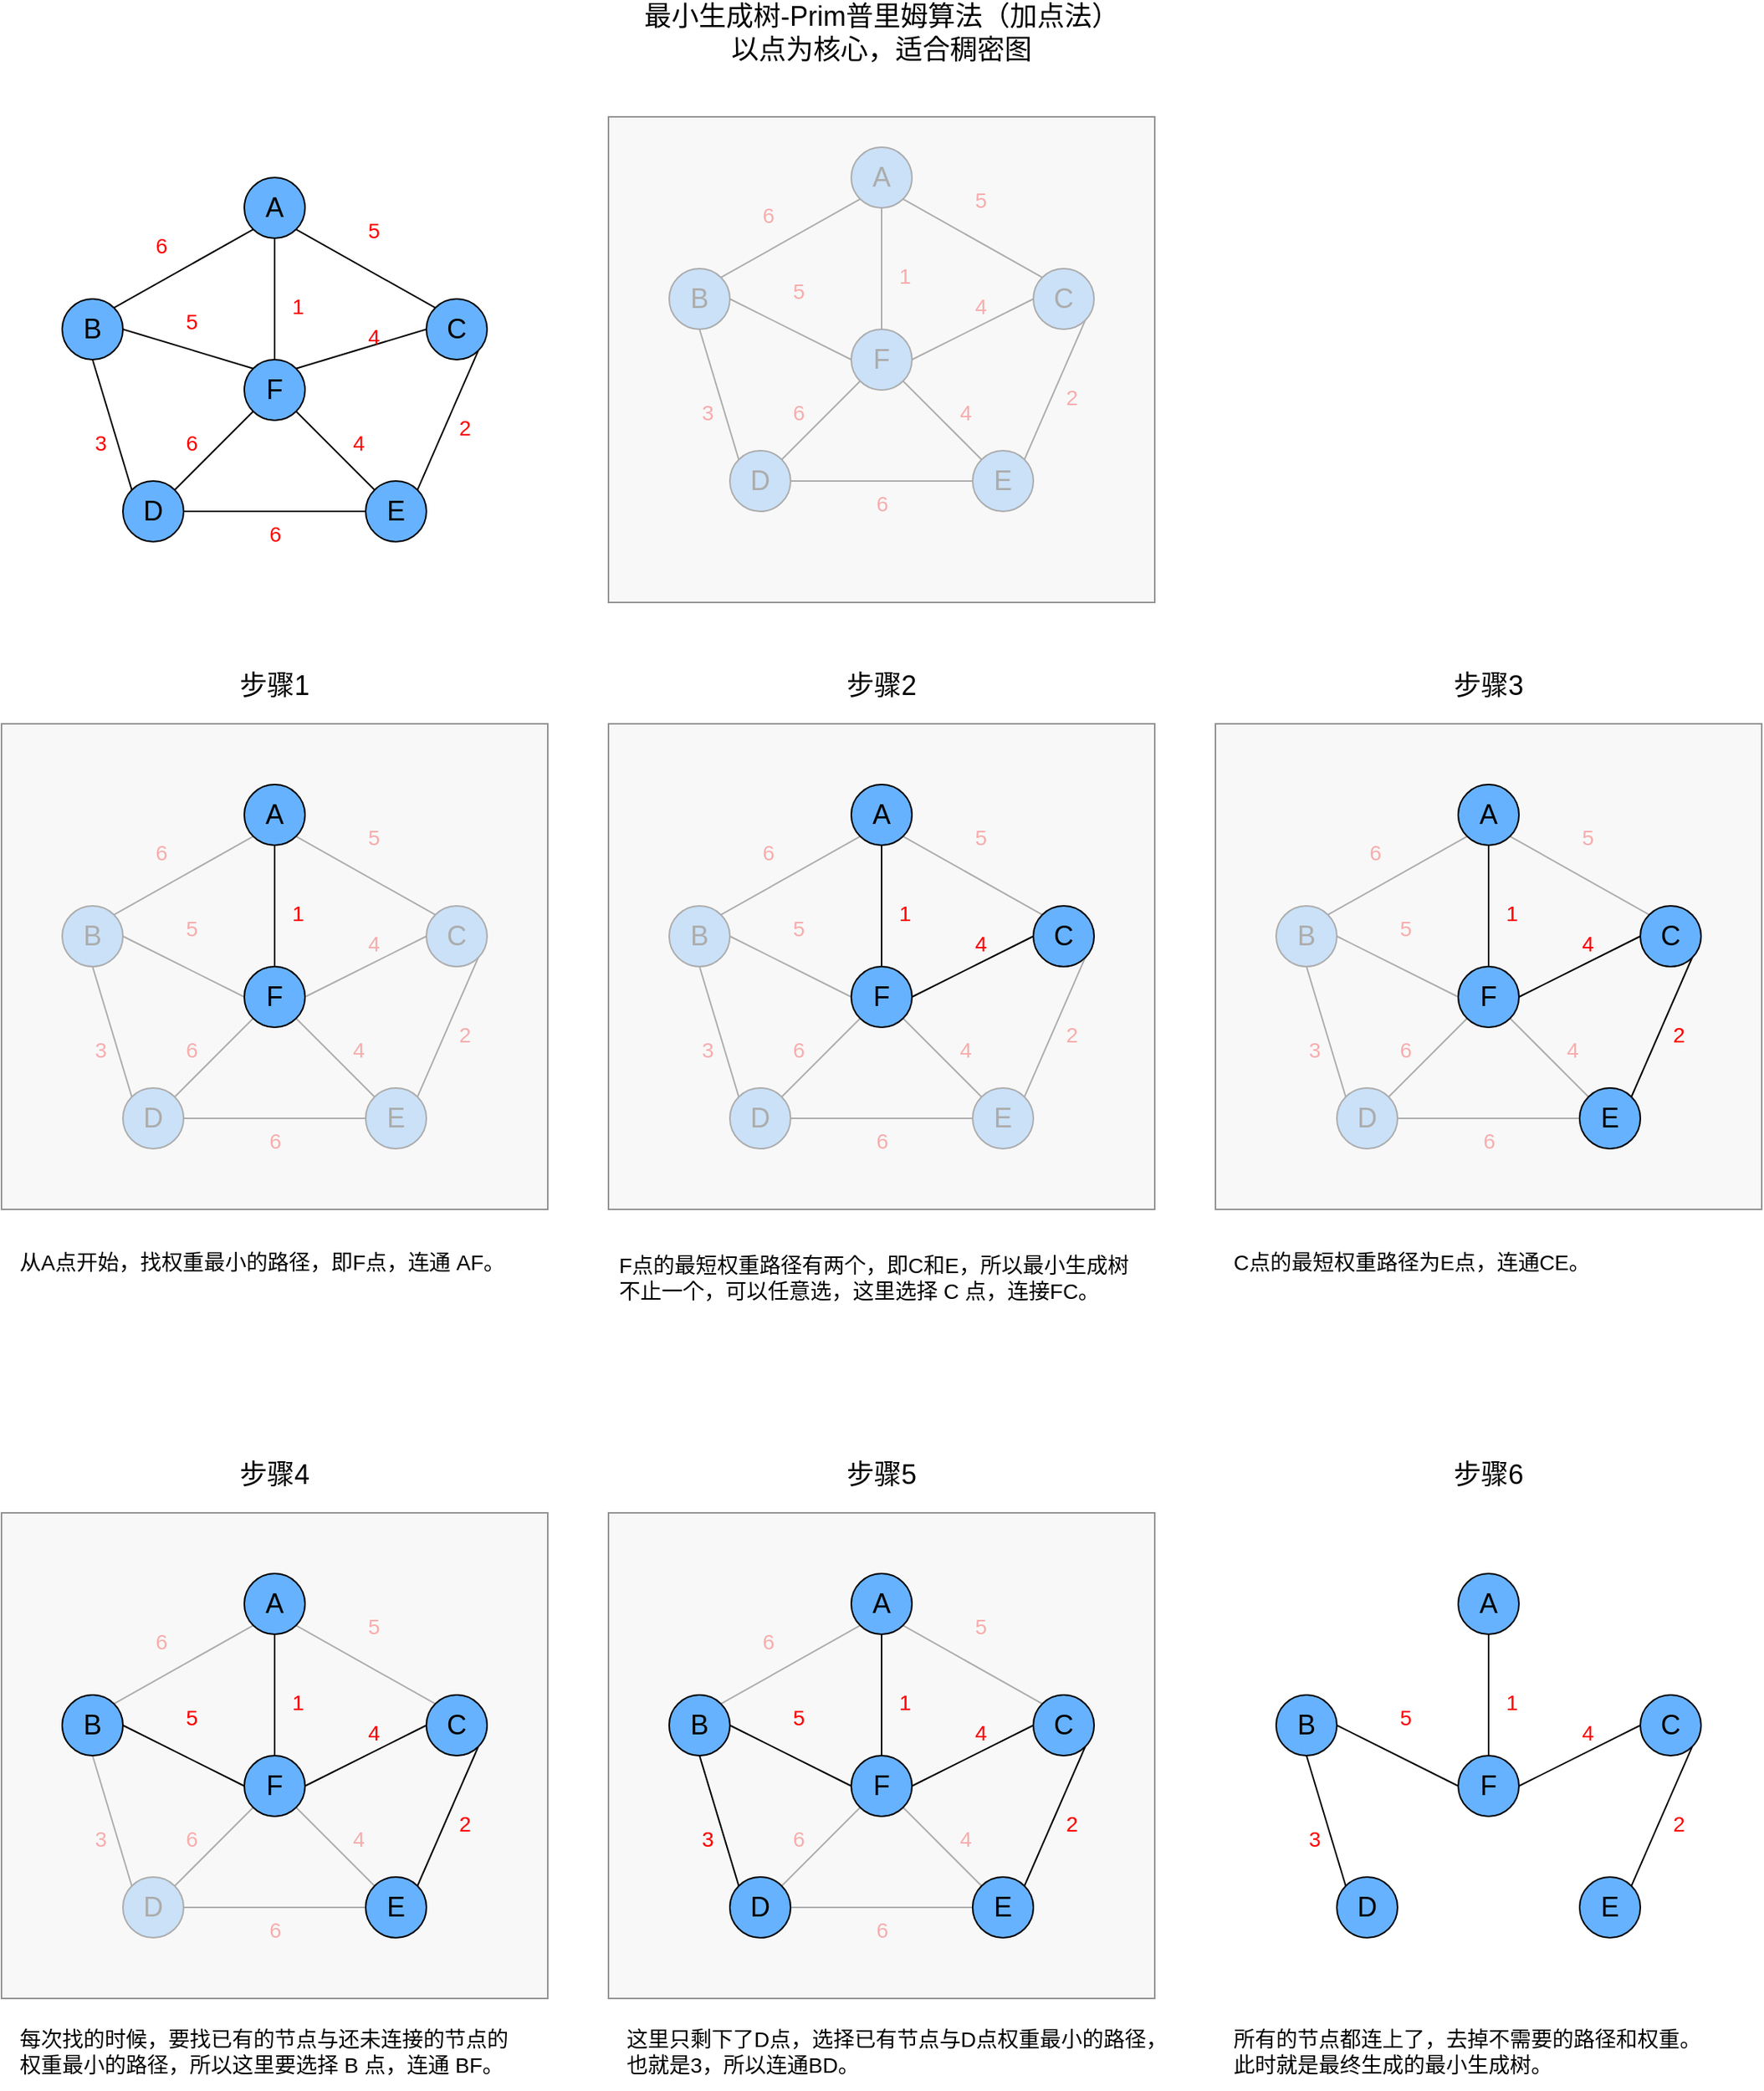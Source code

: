 <mxfile>
    <diagram id="rpigNyJckrSimGNZbu6E" name="Page-1">
        <mxGraphModel dx="2367" dy="1333" grid="1" gridSize="10" guides="1" tooltips="1" connect="1" arrows="1" fold="1" page="1" pageScale="1" pageWidth="1200" pageHeight="1920" math="0" shadow="0">
            <root>
                <mxCell id="0"/>
                <mxCell id="1" parent="0"/>
                <mxCell id="350" style="edgeStyle=none;html=1;exitX=1;exitY=1;exitDx=0;exitDy=0;entryX=1;entryY=0;entryDx=0;entryDy=0;endArrow=none;endFill=0;" edge="1" parent="1" source="300" target="281">
                    <mxGeometry relative="1" as="geometry"/>
                </mxCell>
                <mxCell id="352" style="edgeStyle=none;html=1;exitX=0;exitY=0.5;exitDx=0;exitDy=0;entryX=1;entryY=0.5;entryDx=0;entryDy=0;endArrow=none;endFill=0;" edge="1" parent="1" source="300" target="298">
                    <mxGeometry relative="1" as="geometry"/>
                </mxCell>
                <mxCell id="12" value="&lt;font style=&quot;font-size: 18px;&quot;&gt;最小生成树-Prim普里姆算法（加点法）&lt;/font&gt;&lt;div&gt;&lt;span style=&quot;font-size: 18px;&quot;&gt;以点为核心，适合稠密图&lt;/span&gt;&lt;/div&gt;" style="text;html=1;align=center;verticalAlign=middle;whiteSpace=wrap;rounded=0;" parent="1" vertex="1">
                    <mxGeometry x="445" y="50" width="350" height="30" as="geometry"/>
                </mxCell>
                <mxCell id="23" style="edgeStyle=none;html=1;exitX=0.5;exitY=1;exitDx=0;exitDy=0;entryX=0;entryY=0;entryDx=0;entryDy=0;endArrow=none;endFill=0;" parent="1" source="14" target="18" edge="1">
                    <mxGeometry relative="1" as="geometry"/>
                </mxCell>
                <mxCell id="345" style="edgeStyle=none;html=1;exitX=1;exitY=0.5;exitDx=0;exitDy=0;entryX=0;entryY=0.5;entryDx=0;entryDy=0;endArrow=none;endFill=0;" edge="1" parent="1" source="14" target="20">
                    <mxGeometry relative="1" as="geometry"/>
                </mxCell>
                <mxCell id="14" value="&lt;font style=&quot;color: rgb(0, 0, 0); font-size: 18px;&quot;&gt;B&lt;/font&gt;" style="ellipse;whiteSpace=wrap;html=1;aspect=fixed;fillColor=#66B2FF;" parent="1" vertex="1">
                    <mxGeometry x="480" y="220" width="40" height="40" as="geometry"/>
                </mxCell>
                <mxCell id="21" style="edgeStyle=none;html=1;exitX=1;exitY=1;exitDx=0;exitDy=0;entryX=0;entryY=0;entryDx=0;entryDy=0;endArrow=none;endFill=0;" parent="1" source="15" target="17" edge="1">
                    <mxGeometry relative="1" as="geometry"/>
                </mxCell>
                <mxCell id="22" style="edgeStyle=none;html=1;exitX=0;exitY=1;exitDx=0;exitDy=0;entryX=1;entryY=0;entryDx=0;entryDy=0;endArrow=none;endFill=0;" parent="1" source="15" target="14" edge="1">
                    <mxGeometry relative="1" as="geometry"/>
                </mxCell>
                <mxCell id="33" style="edgeStyle=none;html=1;exitX=0.5;exitY=1;exitDx=0;exitDy=0;entryX=0.5;entryY=0;entryDx=0;entryDy=0;endArrow=none;endFill=0;" parent="1" source="15" target="20" edge="1">
                    <mxGeometry relative="1" as="geometry"/>
                </mxCell>
                <mxCell id="15" value="&lt;font style=&quot;color: rgb(0, 0, 0); font-size: 18px;&quot;&gt;A&lt;/font&gt;" style="ellipse;whiteSpace=wrap;html=1;aspect=fixed;fillColor=#66B2FF;" parent="1" vertex="1">
                    <mxGeometry x="600" y="140" width="40" height="40" as="geometry"/>
                </mxCell>
                <mxCell id="344" style="edgeStyle=none;html=1;exitX=0;exitY=0.5;exitDx=0;exitDy=0;entryX=1;entryY=0.5;entryDx=0;entryDy=0;endArrow=none;endFill=0;" edge="1" parent="1" source="17" target="20">
                    <mxGeometry relative="1" as="geometry"/>
                </mxCell>
                <mxCell id="346" style="edgeStyle=none;html=1;exitX=1;exitY=1;exitDx=0;exitDy=0;entryX=1;entryY=0;entryDx=0;entryDy=0;endArrow=none;endFill=0;" edge="1" parent="1" source="17" target="19">
                    <mxGeometry relative="1" as="geometry"/>
                </mxCell>
                <mxCell id="17" value="&lt;font style=&quot;color: rgb(0, 0, 0); font-size: 18px;&quot;&gt;C&lt;/font&gt;" style="ellipse;whiteSpace=wrap;html=1;aspect=fixed;fillColor=#66B2FF;" parent="1" vertex="1">
                    <mxGeometry x="720" y="220" width="40" height="40" as="geometry"/>
                </mxCell>
                <mxCell id="24" style="edgeStyle=none;html=1;exitX=1;exitY=0.5;exitDx=0;exitDy=0;entryX=0;entryY=0.5;entryDx=0;entryDy=0;endArrow=none;endFill=0;" parent="1" source="18" target="19" edge="1">
                    <mxGeometry relative="1" as="geometry"/>
                </mxCell>
                <mxCell id="27" style="edgeStyle=none;html=1;exitX=1;exitY=0;exitDx=0;exitDy=0;entryX=0;entryY=1;entryDx=0;entryDy=0;endArrow=none;endFill=0;" parent="1" source="18" target="20" edge="1">
                    <mxGeometry relative="1" as="geometry"/>
                </mxCell>
                <mxCell id="18" value="&lt;font style=&quot;color: rgb(0, 0, 0); font-size: 18px;&quot;&gt;D&lt;/font&gt;" style="ellipse;whiteSpace=wrap;html=1;aspect=fixed;fillColor=#66B2FF;" parent="1" vertex="1">
                    <mxGeometry x="520" y="340" width="40" height="40" as="geometry"/>
                </mxCell>
                <mxCell id="28" style="edgeStyle=none;html=1;exitX=0;exitY=0;exitDx=0;exitDy=0;endArrow=none;endFill=0;" parent="1" source="19" target="20" edge="1">
                    <mxGeometry relative="1" as="geometry"/>
                </mxCell>
                <mxCell id="19" value="&lt;span style=&quot;font-size: 18px;&quot;&gt;E&lt;/span&gt;" style="ellipse;whiteSpace=wrap;html=1;aspect=fixed;fillColor=#66B2FF;" parent="1" vertex="1">
                    <mxGeometry x="680" y="340" width="40" height="40" as="geometry"/>
                </mxCell>
                <mxCell id="20" value="&lt;font style=&quot;color: rgb(0, 0, 0); font-size: 18px;&quot;&gt;F&lt;/font&gt;" style="ellipse;whiteSpace=wrap;html=1;aspect=fixed;fillColor=#66B2FF;" parent="1" vertex="1">
                    <mxGeometry x="600" y="260" width="40" height="40" as="geometry"/>
                </mxCell>
                <mxCell id="34" value="5" style="text;html=1;align=center;verticalAlign=middle;resizable=0;points=[];autosize=1;strokeColor=none;fillColor=none;fontColor=light-dark(#ff0000, #ededed);fontSize=14;" parent="1" vertex="1">
                    <mxGeometry x="670" y="160" width="30" height="30" as="geometry"/>
                </mxCell>
                <mxCell id="35" value="4" style="text;html=1;align=center;verticalAlign=middle;resizable=0;points=[];autosize=1;strokeColor=none;fillColor=none;fontColor=light-dark(#ff0000, #ededed);fontSize=14;" parent="1" vertex="1">
                    <mxGeometry x="670" y="230" width="30" height="30" as="geometry"/>
                </mxCell>
                <mxCell id="36" value="4" style="text;html=1;align=center;verticalAlign=middle;resizable=0;points=[];autosize=1;strokeColor=none;fillColor=none;fontColor=light-dark(#ff0000, #ededed);fontSize=14;" parent="1" vertex="1">
                    <mxGeometry x="660" y="300" width="30" height="30" as="geometry"/>
                </mxCell>
                <mxCell id="37" value="2" style="text;html=1;align=center;verticalAlign=middle;resizable=0;points=[];autosize=1;strokeColor=none;fillColor=none;fontColor=light-dark(#ff0000, #ededed);fontSize=14;" parent="1" vertex="1">
                    <mxGeometry x="730" y="290" width="30" height="30" as="geometry"/>
                </mxCell>
                <mxCell id="38" value="3" style="text;html=1;align=center;verticalAlign=middle;resizable=0;points=[];autosize=1;strokeColor=none;fillColor=none;fontColor=light-dark(#ff0000, #ededed);fontSize=14;" parent="1" vertex="1">
                    <mxGeometry x="490" y="300" width="30" height="30" as="geometry"/>
                </mxCell>
                <mxCell id="39" value="6" style="text;html=1;align=center;verticalAlign=middle;resizable=0;points=[];autosize=1;strokeColor=none;fillColor=none;fontColor=light-dark(#ff0000, #ededed);fontSize=14;" parent="1" vertex="1">
                    <mxGeometry x="530" y="170" width="30" height="30" as="geometry"/>
                </mxCell>
                <mxCell id="40" value="5" style="text;html=1;align=center;verticalAlign=middle;resizable=0;points=[];autosize=1;strokeColor=none;fillColor=none;fontColor=light-dark(#ff0000, #ededed);fontSize=14;" parent="1" vertex="1">
                    <mxGeometry x="550" y="220" width="30" height="30" as="geometry"/>
                </mxCell>
                <mxCell id="41" value="6" style="text;html=1;align=center;verticalAlign=middle;resizable=0;points=[];autosize=1;strokeColor=none;fillColor=none;fontColor=light-dark(#ff0000, #ededed);fontSize=14;" parent="1" vertex="1">
                    <mxGeometry x="550" y="300" width="30" height="30" as="geometry"/>
                </mxCell>
                <mxCell id="42" value="6" style="text;html=1;align=center;verticalAlign=middle;resizable=0;points=[];autosize=1;strokeColor=none;fillColor=none;fontColor=light-dark(#ff0000, #ededed);fontSize=14;" parent="1" vertex="1">
                    <mxGeometry x="605" y="360" width="30" height="30" as="geometry"/>
                </mxCell>
                <mxCell id="43" value="1" style="text;html=1;align=center;verticalAlign=middle;resizable=0;points=[];autosize=1;strokeColor=none;fillColor=none;fontColor=light-dark(#ff0000, #ededed);fontSize=14;" parent="1" vertex="1">
                    <mxGeometry x="620" y="210" width="30" height="30" as="geometry"/>
                </mxCell>
                <mxCell id="44" value="" style="rounded=0;whiteSpace=wrap;html=1;strokeColor=#666666;opacity=70;fillColor=#f5f5f5;fontColor=#333333;" vertex="1" parent="1">
                    <mxGeometry x="440" y="120" width="360" height="320" as="geometry"/>
                </mxCell>
                <mxCell id="45" value="&lt;span style=&quot;font-size: 18px;&quot;&gt;步骤1&lt;/span&gt;" style="text;html=1;align=center;verticalAlign=middle;whiteSpace=wrap;rounded=0;" vertex="1" parent="1">
                    <mxGeometry x="125" y="480" width="190" height="30" as="geometry"/>
                </mxCell>
                <mxCell id="73" style="edgeStyle=none;html=1;exitX=0.5;exitY=1;exitDx=0;exitDy=0;entryX=0;entryY=0;entryDx=0;entryDy=0;endArrow=none;endFill=0;" edge="1" parent="1" source="74" target="82">
                    <mxGeometry relative="1" as="geometry"/>
                </mxCell>
                <mxCell id="74" value="&lt;font style=&quot;color: rgb(0, 0, 0); font-size: 18px;&quot;&gt;B&lt;/font&gt;" style="ellipse;whiteSpace=wrap;html=1;aspect=fixed;fillColor=#66B2FF;" vertex="1" parent="1">
                    <mxGeometry x="80" y="240" width="40" height="40" as="geometry"/>
                </mxCell>
                <mxCell id="75" style="edgeStyle=none;html=1;exitX=1;exitY=1;exitDx=0;exitDy=0;entryX=0;entryY=0;entryDx=0;entryDy=0;endArrow=none;endFill=0;" edge="1" parent="1" source="78" target="79">
                    <mxGeometry relative="1" as="geometry"/>
                </mxCell>
                <mxCell id="76" style="edgeStyle=none;html=1;exitX=0;exitY=1;exitDx=0;exitDy=0;entryX=1;entryY=0;entryDx=0;entryDy=0;endArrow=none;endFill=0;" edge="1" parent="1" source="78" target="74">
                    <mxGeometry relative="1" as="geometry"/>
                </mxCell>
                <mxCell id="77" style="edgeStyle=none;html=1;exitX=0.5;exitY=1;exitDx=0;exitDy=0;entryX=0.5;entryY=0;entryDx=0;entryDy=0;endArrow=none;endFill=0;" edge="1" parent="1" source="78" target="85">
                    <mxGeometry relative="1" as="geometry"/>
                </mxCell>
                <mxCell id="78" value="&lt;font style=&quot;color: rgb(0, 0, 0); font-size: 18px;&quot;&gt;A&lt;/font&gt;" style="ellipse;whiteSpace=wrap;html=1;aspect=fixed;fillColor=#66B2FF;" vertex="1" parent="1">
                    <mxGeometry x="200" y="160" width="40" height="40" as="geometry"/>
                </mxCell>
                <mxCell id="342" style="edgeStyle=none;html=1;exitX=1;exitY=1;exitDx=0;exitDy=0;entryX=1;entryY=0;entryDx=0;entryDy=0;endArrow=none;endFill=0;" edge="1" parent="1" source="79" target="84">
                    <mxGeometry relative="1" as="geometry"/>
                </mxCell>
                <mxCell id="343" style="edgeStyle=none;html=1;exitX=0;exitY=0.5;exitDx=0;exitDy=0;entryX=1;entryY=0;entryDx=0;entryDy=0;endArrow=none;endFill=0;" edge="1" parent="1" source="79" target="85">
                    <mxGeometry relative="1" as="geometry"/>
                </mxCell>
                <mxCell id="79" value="&lt;font style=&quot;color: rgb(0, 0, 0); font-size: 18px;&quot;&gt;C&lt;/font&gt;" style="ellipse;whiteSpace=wrap;html=1;aspect=fixed;fillColor=#66B2FF;" vertex="1" parent="1">
                    <mxGeometry x="320" y="240" width="40" height="40" as="geometry"/>
                </mxCell>
                <mxCell id="80" style="edgeStyle=none;html=1;exitX=1;exitY=0.5;exitDx=0;exitDy=0;entryX=0;entryY=0.5;entryDx=0;entryDy=0;endArrow=none;endFill=0;" edge="1" parent="1" source="82" target="84">
                    <mxGeometry relative="1" as="geometry"/>
                </mxCell>
                <mxCell id="81" style="edgeStyle=none;html=1;exitX=1;exitY=0;exitDx=0;exitDy=0;entryX=0;entryY=1;entryDx=0;entryDy=0;endArrow=none;endFill=0;" edge="1" parent="1" source="82" target="85">
                    <mxGeometry relative="1" as="geometry"/>
                </mxCell>
                <mxCell id="82" value="&lt;font style=&quot;color: rgb(0, 0, 0); font-size: 18px;&quot;&gt;D&lt;/font&gt;" style="ellipse;whiteSpace=wrap;html=1;aspect=fixed;fillColor=#66B2FF;" vertex="1" parent="1">
                    <mxGeometry x="120" y="360" width="40" height="40" as="geometry"/>
                </mxCell>
                <mxCell id="83" style="edgeStyle=none;html=1;exitX=0;exitY=0;exitDx=0;exitDy=0;endArrow=none;endFill=0;" edge="1" parent="1" source="84" target="85">
                    <mxGeometry relative="1" as="geometry"/>
                </mxCell>
                <mxCell id="84" value="&lt;span style=&quot;font-size: 18px;&quot;&gt;E&lt;/span&gt;" style="ellipse;whiteSpace=wrap;html=1;aspect=fixed;fillColor=#66B2FF;" vertex="1" parent="1">
                    <mxGeometry x="280" y="360" width="40" height="40" as="geometry"/>
                </mxCell>
                <mxCell id="85" value="&lt;font style=&quot;color: rgb(0, 0, 0); font-size: 18px;&quot;&gt;F&lt;/font&gt;" style="ellipse;whiteSpace=wrap;html=1;aspect=fixed;fillColor=#66B2FF;" vertex="1" parent="1">
                    <mxGeometry x="200" y="280" width="40" height="40" as="geometry"/>
                </mxCell>
                <mxCell id="87" style="edgeStyle=none;html=1;exitX=1;exitY=0.5;exitDx=0;exitDy=0;entryX=0;entryY=0;entryDx=0;entryDy=0;endArrow=none;endFill=0;" edge="1" parent="1" source="74" target="85">
                    <mxGeometry relative="1" as="geometry"/>
                </mxCell>
                <mxCell id="89" value="5" style="text;html=1;align=center;verticalAlign=middle;resizable=0;points=[];autosize=1;strokeColor=none;fillColor=none;fontColor=light-dark(#ff0000, #ededed);fontSize=14;" vertex="1" parent="1">
                    <mxGeometry x="270" y="180" width="30" height="30" as="geometry"/>
                </mxCell>
                <mxCell id="90" value="4" style="text;html=1;align=center;verticalAlign=middle;resizable=0;points=[];autosize=1;strokeColor=none;fillColor=none;fontColor=light-dark(#ff0000, #ededed);fontSize=14;" vertex="1" parent="1">
                    <mxGeometry x="270" y="250" width="30" height="30" as="geometry"/>
                </mxCell>
                <mxCell id="91" value="4" style="text;html=1;align=center;verticalAlign=middle;resizable=0;points=[];autosize=1;strokeColor=none;fillColor=none;fontColor=light-dark(#ff0000, #ededed);fontSize=14;" vertex="1" parent="1">
                    <mxGeometry x="260" y="320" width="30" height="30" as="geometry"/>
                </mxCell>
                <mxCell id="92" value="2" style="text;html=1;align=center;verticalAlign=middle;resizable=0;points=[];autosize=1;strokeColor=none;fillColor=none;fontColor=light-dark(#ff0000, #ededed);fontSize=14;" vertex="1" parent="1">
                    <mxGeometry x="330" y="310" width="30" height="30" as="geometry"/>
                </mxCell>
                <mxCell id="93" value="3" style="text;html=1;align=center;verticalAlign=middle;resizable=0;points=[];autosize=1;strokeColor=none;fillColor=none;fontColor=light-dark(#ff0000, #ededed);fontSize=14;" vertex="1" parent="1">
                    <mxGeometry x="90" y="320" width="30" height="30" as="geometry"/>
                </mxCell>
                <mxCell id="94" value="6" style="text;html=1;align=center;verticalAlign=middle;resizable=0;points=[];autosize=1;strokeColor=none;fillColor=none;fontColor=light-dark(#ff0000, #ededed);fontSize=14;" vertex="1" parent="1">
                    <mxGeometry x="130" y="190" width="30" height="30" as="geometry"/>
                </mxCell>
                <mxCell id="95" value="5" style="text;html=1;align=center;verticalAlign=middle;resizable=0;points=[];autosize=1;strokeColor=none;fillColor=none;fontColor=light-dark(#ff0000, #ededed);fontSize=14;" vertex="1" parent="1">
                    <mxGeometry x="150" y="240" width="30" height="30" as="geometry"/>
                </mxCell>
                <mxCell id="96" value="6" style="text;html=1;align=center;verticalAlign=middle;resizable=0;points=[];autosize=1;strokeColor=none;fillColor=none;fontColor=light-dark(#ff0000, #ededed);fontSize=14;" vertex="1" parent="1">
                    <mxGeometry x="150" y="320" width="30" height="30" as="geometry"/>
                </mxCell>
                <mxCell id="97" value="6" style="text;html=1;align=center;verticalAlign=middle;resizable=0;points=[];autosize=1;strokeColor=none;fillColor=none;fontColor=light-dark(#ff0000, #ededed);fontSize=14;" vertex="1" parent="1">
                    <mxGeometry x="205" y="380" width="30" height="30" as="geometry"/>
                </mxCell>
                <mxCell id="98" value="1" style="text;html=1;align=center;verticalAlign=middle;resizable=0;points=[];autosize=1;strokeColor=none;fillColor=none;fontColor=light-dark(#ff0000, #ededed);fontSize=14;" vertex="1" parent="1">
                    <mxGeometry x="220" y="230" width="30" height="30" as="geometry"/>
                </mxCell>
                <mxCell id="107" value="从A点开始，找权重最小的路径，即F点，连通 AF。" style="text;html=1;align=left;verticalAlign=middle;resizable=0;points=[];autosize=1;strokeColor=none;fillColor=none;fontSize=14;" vertex="1" parent="1">
                    <mxGeometry x="50" y="860" width="340" height="30" as="geometry"/>
                </mxCell>
                <mxCell id="176" value="&lt;span style=&quot;font-size: 18px;&quot;&gt;步骤2&lt;/span&gt;" style="text;html=1;align=center;verticalAlign=middle;whiteSpace=wrap;rounded=0;" vertex="1" parent="1">
                    <mxGeometry x="525" y="480" width="190" height="30" as="geometry"/>
                </mxCell>
                <mxCell id="209" value="F点的最短权重路径有两个，即C和E，所以&lt;span style=&quot;background-color: transparent;&quot;&gt;最小生成树&lt;/span&gt;&lt;div&gt;&lt;span style=&quot;background-color: transparent;&quot;&gt;不止一个，可以任意选，这里选择 C 点，连接FC。&lt;/span&gt;&lt;/div&gt;" style="text;html=1;align=left;verticalAlign=middle;resizable=0;points=[];autosize=1;strokeColor=none;fillColor=none;fontSize=14;" vertex="1" parent="1">
                    <mxGeometry x="445" y="860" width="360" height="50" as="geometry"/>
                </mxCell>
                <mxCell id="242" style="edgeStyle=none;html=1;exitX=0.5;exitY=1;exitDx=0;exitDy=0;entryX=0;entryY=0;entryDx=0;entryDy=0;endArrow=none;endFill=0;" edge="1" source="243" target="252" parent="1">
                    <mxGeometry relative="1" as="geometry"/>
                </mxCell>
                <mxCell id="349" style="edgeStyle=none;html=1;exitX=1;exitY=0.5;exitDx=0;exitDy=0;entryX=0;entryY=0.5;entryDx=0;entryDy=0;endArrow=none;endFill=0;" edge="1" parent="1" source="243" target="104">
                    <mxGeometry relative="1" as="geometry"/>
                </mxCell>
                <mxCell id="243" value="&lt;font style=&quot;color: rgb(0, 0, 0); font-size: 18px;&quot;&gt;B&lt;/font&gt;" style="ellipse;whiteSpace=wrap;html=1;aspect=fixed;fillColor=#66B2FF;" vertex="1" parent="1">
                    <mxGeometry x="80" y="640" width="40" height="40" as="geometry"/>
                </mxCell>
                <mxCell id="244" style="edgeStyle=none;html=1;exitX=1;exitY=1;exitDx=0;exitDy=0;entryX=0;entryY=0;entryDx=0;entryDy=0;endArrow=none;endFill=0;" edge="1" source="247" target="249" parent="1">
                    <mxGeometry relative="1" as="geometry"/>
                </mxCell>
                <mxCell id="245" style="edgeStyle=none;html=1;exitX=0;exitY=1;exitDx=0;exitDy=0;entryX=1;entryY=0;entryDx=0;entryDy=0;endArrow=none;endFill=0;" edge="1" source="247" target="243" parent="1">
                    <mxGeometry relative="1" as="geometry"/>
                </mxCell>
                <mxCell id="246" style="edgeStyle=none;html=1;exitX=0.5;exitY=1;exitDx=0;exitDy=0;entryX=0.5;entryY=0;entryDx=0;entryDy=0;endArrow=none;endFill=0;" edge="1" source="247" target="255" parent="1">
                    <mxGeometry relative="1" as="geometry"/>
                </mxCell>
                <mxCell id="247" value="&lt;font style=&quot;color: rgb(0, 0, 0); font-size: 18px;&quot;&gt;A&lt;/font&gt;" style="ellipse;whiteSpace=wrap;html=1;aspect=fixed;fillColor=#66B2FF;" vertex="1" parent="1">
                    <mxGeometry x="200" y="560" width="40" height="40" as="geometry"/>
                </mxCell>
                <mxCell id="347" style="edgeStyle=none;html=1;exitX=1;exitY=1;exitDx=0;exitDy=0;entryX=1;entryY=0;entryDx=0;entryDy=0;endArrow=none;endFill=0;" edge="1" parent="1" source="249" target="254">
                    <mxGeometry relative="1" as="geometry"/>
                </mxCell>
                <mxCell id="348" style="edgeStyle=none;html=1;exitX=0;exitY=0.5;exitDx=0;exitDy=0;entryX=1;entryY=0.5;entryDx=0;entryDy=0;endArrow=none;endFill=0;" edge="1" parent="1" source="249" target="104">
                    <mxGeometry relative="1" as="geometry"/>
                </mxCell>
                <mxCell id="249" value="&lt;font style=&quot;color: rgb(0, 0, 0); font-size: 18px;&quot;&gt;C&lt;/font&gt;" style="ellipse;whiteSpace=wrap;html=1;aspect=fixed;fillColor=#66B2FF;" vertex="1" parent="1">
                    <mxGeometry x="320" y="640" width="40" height="40" as="geometry"/>
                </mxCell>
                <mxCell id="250" style="edgeStyle=none;html=1;exitX=1;exitY=0.5;exitDx=0;exitDy=0;entryX=0;entryY=0.5;entryDx=0;entryDy=0;endArrow=none;endFill=0;" edge="1" source="252" target="254" parent="1">
                    <mxGeometry relative="1" as="geometry"/>
                </mxCell>
                <mxCell id="251" style="edgeStyle=none;html=1;exitX=1;exitY=0;exitDx=0;exitDy=0;entryX=0;entryY=1;entryDx=0;entryDy=0;endArrow=none;endFill=0;" edge="1" source="252" target="255" parent="1">
                    <mxGeometry relative="1" as="geometry"/>
                </mxCell>
                <mxCell id="252" value="&lt;font style=&quot;color: rgb(0, 0, 0); font-size: 18px;&quot;&gt;D&lt;/font&gt;" style="ellipse;whiteSpace=wrap;html=1;aspect=fixed;fillColor=#66B2FF;" vertex="1" parent="1">
                    <mxGeometry x="120" y="760" width="40" height="40" as="geometry"/>
                </mxCell>
                <mxCell id="253" style="edgeStyle=none;html=1;exitX=0;exitY=0;exitDx=0;exitDy=0;endArrow=none;endFill=0;" edge="1" source="254" target="255" parent="1">
                    <mxGeometry relative="1" as="geometry"/>
                </mxCell>
                <mxCell id="254" value="&lt;span style=&quot;font-size: 18px;&quot;&gt;E&lt;/span&gt;" style="ellipse;whiteSpace=wrap;html=1;aspect=fixed;fillColor=#66B2FF;" vertex="1" parent="1">
                    <mxGeometry x="280" y="760" width="40" height="40" as="geometry"/>
                </mxCell>
                <mxCell id="255" value="&lt;font style=&quot;color: rgb(0, 0, 0); font-size: 18px;&quot;&gt;F&lt;/font&gt;" style="ellipse;whiteSpace=wrap;html=1;aspect=fixed;fillColor=#66B2FF;" vertex="1" parent="1">
                    <mxGeometry x="200" y="680" width="40" height="40" as="geometry"/>
                </mxCell>
                <mxCell id="258" value="5" style="text;html=1;align=center;verticalAlign=middle;resizable=0;points=[];autosize=1;strokeColor=none;fillColor=none;fontColor=light-dark(#ff0000, #ededed);fontSize=14;" vertex="1" parent="1">
                    <mxGeometry x="270" y="580" width="30" height="30" as="geometry"/>
                </mxCell>
                <mxCell id="259" value="4" style="text;html=1;align=center;verticalAlign=middle;resizable=0;points=[];autosize=1;strokeColor=none;fillColor=none;fontColor=light-dark(#ff0000, #ededed);fontSize=14;" vertex="1" parent="1">
                    <mxGeometry x="270" y="650" width="30" height="30" as="geometry"/>
                </mxCell>
                <mxCell id="260" value="4" style="text;html=1;align=center;verticalAlign=middle;resizable=0;points=[];autosize=1;strokeColor=none;fillColor=none;fontColor=light-dark(#ff0000, #ededed);fontSize=14;" vertex="1" parent="1">
                    <mxGeometry x="260" y="720" width="30" height="30" as="geometry"/>
                </mxCell>
                <mxCell id="261" value="2" style="text;html=1;align=center;verticalAlign=middle;resizable=0;points=[];autosize=1;strokeColor=none;fillColor=none;fontColor=light-dark(#ff0000, #ededed);fontSize=14;" vertex="1" parent="1">
                    <mxGeometry x="330" y="710" width="30" height="30" as="geometry"/>
                </mxCell>
                <mxCell id="262" value="3" style="text;html=1;align=center;verticalAlign=middle;resizable=0;points=[];autosize=1;strokeColor=none;fillColor=none;fontColor=light-dark(#ff0000, #ededed);fontSize=14;" vertex="1" parent="1">
                    <mxGeometry x="90" y="720" width="30" height="30" as="geometry"/>
                </mxCell>
                <mxCell id="263" value="6" style="text;html=1;align=center;verticalAlign=middle;resizable=0;points=[];autosize=1;strokeColor=none;fillColor=none;fontColor=light-dark(#ff0000, #ededed);fontSize=14;" vertex="1" parent="1">
                    <mxGeometry x="130" y="590" width="30" height="30" as="geometry"/>
                </mxCell>
                <mxCell id="264" value="5" style="text;html=1;align=center;verticalAlign=middle;resizable=0;points=[];autosize=1;strokeColor=none;fillColor=none;fontColor=light-dark(#ff0000, #ededed);fontSize=14;" vertex="1" parent="1">
                    <mxGeometry x="150" y="640" width="30" height="30" as="geometry"/>
                </mxCell>
                <mxCell id="265" value="6" style="text;html=1;align=center;verticalAlign=middle;resizable=0;points=[];autosize=1;strokeColor=none;fillColor=none;fontColor=light-dark(#ff0000, #ededed);fontSize=14;" vertex="1" parent="1">
                    <mxGeometry x="150" y="720" width="30" height="30" as="geometry"/>
                </mxCell>
                <mxCell id="266" value="6" style="text;html=1;align=center;verticalAlign=middle;resizable=0;points=[];autosize=1;strokeColor=none;fillColor=none;fontColor=light-dark(#ff0000, #ededed);fontSize=14;" vertex="1" parent="1">
                    <mxGeometry x="205" y="780" width="30" height="30" as="geometry"/>
                </mxCell>
                <mxCell id="267" value="1" style="text;html=1;align=center;verticalAlign=middle;resizable=0;points=[];autosize=1;strokeColor=none;fillColor=none;fontColor=light-dark(#ff0000, #ededed);fontSize=14;" vertex="1" parent="1">
                    <mxGeometry x="220" y="630" width="30" height="30" as="geometry"/>
                </mxCell>
                <mxCell id="268" value="" style="rounded=0;whiteSpace=wrap;html=1;strokeColor=#666666;opacity=70;fillColor=#f5f5f5;fontColor=#333333;" vertex="1" parent="1">
                    <mxGeometry x="40" y="520" width="360" height="320" as="geometry"/>
                </mxCell>
                <mxCell id="105" style="edgeStyle=none;html=1;exitX=0.5;exitY=1;exitDx=0;exitDy=0;entryX=0.5;entryY=0;entryDx=0;entryDy=0;endArrow=none;endFill=0;" edge="1" parent="1" source="103" target="104">
                    <mxGeometry relative="1" as="geometry"/>
                </mxCell>
                <mxCell id="103" value="&lt;font style=&quot;color: rgb(0, 0, 0); font-size: 18px;&quot;&gt;A&lt;/font&gt;" style="ellipse;whiteSpace=wrap;html=1;aspect=fixed;fillColor=#66B2FF;" vertex="1" parent="1">
                    <mxGeometry x="200" y="560" width="40" height="40" as="geometry"/>
                </mxCell>
                <mxCell id="104" value="&lt;font style=&quot;color: rgb(0, 0, 0); font-size: 18px;&quot;&gt;F&lt;/font&gt;" style="ellipse;whiteSpace=wrap;html=1;aspect=fixed;fillColor=#66B2FF;" vertex="1" parent="1">
                    <mxGeometry x="200" y="680" width="40" height="40" as="geometry"/>
                </mxCell>
                <mxCell id="106" value="1" style="text;html=1;align=center;verticalAlign=middle;resizable=0;points=[];autosize=1;strokeColor=none;fillColor=none;fontColor=light-dark(#ff0000, #ededed);fontSize=14;" vertex="1" parent="1">
                    <mxGeometry x="220" y="630" width="30" height="30" as="geometry"/>
                </mxCell>
                <mxCell id="269" style="edgeStyle=none;html=1;exitX=0.5;exitY=1;exitDx=0;exitDy=0;entryX=0;entryY=0;entryDx=0;entryDy=0;endArrow=none;endFill=0;" edge="1" source="270" target="279" parent="1">
                    <mxGeometry relative="1" as="geometry"/>
                </mxCell>
                <mxCell id="351" style="edgeStyle=none;html=1;exitX=1;exitY=0.5;exitDx=0;exitDy=0;entryX=0;entryY=0.5;entryDx=0;entryDy=0;endArrow=none;endFill=0;" edge="1" parent="1" source="270" target="298">
                    <mxGeometry relative="1" as="geometry"/>
                </mxCell>
                <mxCell id="270" value="&lt;font style=&quot;color: rgb(0, 0, 0); font-size: 18px;&quot;&gt;B&lt;/font&gt;" style="ellipse;whiteSpace=wrap;html=1;aspect=fixed;fillColor=#66B2FF;" vertex="1" parent="1">
                    <mxGeometry x="480" y="640" width="40" height="40" as="geometry"/>
                </mxCell>
                <mxCell id="271" style="edgeStyle=none;html=1;exitX=1;exitY=1;exitDx=0;exitDy=0;entryX=0;entryY=0;entryDx=0;entryDy=0;endArrow=none;endFill=0;" edge="1" source="274" target="276" parent="1">
                    <mxGeometry relative="1" as="geometry"/>
                </mxCell>
                <mxCell id="272" style="edgeStyle=none;html=1;exitX=0;exitY=1;exitDx=0;exitDy=0;entryX=1;entryY=0;entryDx=0;entryDy=0;endArrow=none;endFill=0;" edge="1" source="274" target="270" parent="1">
                    <mxGeometry relative="1" as="geometry"/>
                </mxCell>
                <mxCell id="273" style="edgeStyle=none;html=1;exitX=0.5;exitY=1;exitDx=0;exitDy=0;entryX=0.5;entryY=0;entryDx=0;entryDy=0;endArrow=none;endFill=0;" edge="1" source="274" target="282" parent="1">
                    <mxGeometry relative="1" as="geometry"/>
                </mxCell>
                <mxCell id="274" value="&lt;font style=&quot;color: rgb(0, 0, 0); font-size: 18px;&quot;&gt;A&lt;/font&gt;" style="ellipse;whiteSpace=wrap;html=1;aspect=fixed;fillColor=#66B2FF;" vertex="1" parent="1">
                    <mxGeometry x="600" y="560" width="40" height="40" as="geometry"/>
                </mxCell>
                <mxCell id="276" value="&lt;font style=&quot;color: rgb(0, 0, 0); font-size: 18px;&quot;&gt;C&lt;/font&gt;" style="ellipse;whiteSpace=wrap;html=1;aspect=fixed;fillColor=#66B2FF;" vertex="1" parent="1">
                    <mxGeometry x="720" y="640" width="40" height="40" as="geometry"/>
                </mxCell>
                <mxCell id="277" style="edgeStyle=none;html=1;exitX=1;exitY=0.5;exitDx=0;exitDy=0;entryX=0;entryY=0.5;entryDx=0;entryDy=0;endArrow=none;endFill=0;" edge="1" source="279" target="281" parent="1">
                    <mxGeometry relative="1" as="geometry"/>
                </mxCell>
                <mxCell id="278" style="edgeStyle=none;html=1;exitX=1;exitY=0;exitDx=0;exitDy=0;entryX=0;entryY=1;entryDx=0;entryDy=0;endArrow=none;endFill=0;" edge="1" source="279" target="282" parent="1">
                    <mxGeometry relative="1" as="geometry"/>
                </mxCell>
                <mxCell id="279" value="&lt;font style=&quot;color: rgb(0, 0, 0); font-size: 18px;&quot;&gt;D&lt;/font&gt;" style="ellipse;whiteSpace=wrap;html=1;aspect=fixed;fillColor=#66B2FF;" vertex="1" parent="1">
                    <mxGeometry x="520" y="760" width="40" height="40" as="geometry"/>
                </mxCell>
                <mxCell id="280" style="edgeStyle=none;html=1;exitX=0;exitY=0;exitDx=0;exitDy=0;endArrow=none;endFill=0;" edge="1" source="281" target="282" parent="1">
                    <mxGeometry relative="1" as="geometry"/>
                </mxCell>
                <mxCell id="281" value="&lt;span style=&quot;font-size: 18px;&quot;&gt;E&lt;/span&gt;" style="ellipse;whiteSpace=wrap;html=1;aspect=fixed;fillColor=#66B2FF;" vertex="1" parent="1">
                    <mxGeometry x="680" y="760" width="40" height="40" as="geometry"/>
                </mxCell>
                <mxCell id="282" value="&lt;font style=&quot;color: rgb(0, 0, 0); font-size: 18px;&quot;&gt;F&lt;/font&gt;" style="ellipse;whiteSpace=wrap;html=1;aspect=fixed;fillColor=#66B2FF;" vertex="1" parent="1">
                    <mxGeometry x="600" y="680" width="40" height="40" as="geometry"/>
                </mxCell>
                <mxCell id="285" value="5" style="text;html=1;align=center;verticalAlign=middle;resizable=0;points=[];autosize=1;strokeColor=none;fillColor=none;fontColor=light-dark(#ff0000, #ededed);fontSize=14;" vertex="1" parent="1">
                    <mxGeometry x="670" y="580" width="30" height="30" as="geometry"/>
                </mxCell>
                <mxCell id="286" value="4" style="text;html=1;align=center;verticalAlign=middle;resizable=0;points=[];autosize=1;strokeColor=none;fillColor=none;fontColor=light-dark(#ff0000, #ededed);fontSize=14;" vertex="1" parent="1">
                    <mxGeometry x="670" y="650" width="30" height="30" as="geometry"/>
                </mxCell>
                <mxCell id="287" value="4" style="text;html=1;align=center;verticalAlign=middle;resizable=0;points=[];autosize=1;strokeColor=none;fillColor=none;fontColor=light-dark(#ff0000, #ededed);fontSize=14;" vertex="1" parent="1">
                    <mxGeometry x="660" y="720" width="30" height="30" as="geometry"/>
                </mxCell>
                <mxCell id="288" value="2" style="text;html=1;align=center;verticalAlign=middle;resizable=0;points=[];autosize=1;strokeColor=none;fillColor=none;fontColor=light-dark(#ff0000, #ededed);fontSize=14;" vertex="1" parent="1">
                    <mxGeometry x="730" y="710" width="30" height="30" as="geometry"/>
                </mxCell>
                <mxCell id="289" value="3" style="text;html=1;align=center;verticalAlign=middle;resizable=0;points=[];autosize=1;strokeColor=none;fillColor=none;fontColor=light-dark(#ff0000, #ededed);fontSize=14;" vertex="1" parent="1">
                    <mxGeometry x="490" y="720" width="30" height="30" as="geometry"/>
                </mxCell>
                <mxCell id="290" value="6" style="text;html=1;align=center;verticalAlign=middle;resizable=0;points=[];autosize=1;strokeColor=none;fillColor=none;fontColor=light-dark(#ff0000, #ededed);fontSize=14;" vertex="1" parent="1">
                    <mxGeometry x="530" y="590" width="30" height="30" as="geometry"/>
                </mxCell>
                <mxCell id="291" value="5" style="text;html=1;align=center;verticalAlign=middle;resizable=0;points=[];autosize=1;strokeColor=none;fillColor=none;fontColor=light-dark(#ff0000, #ededed);fontSize=14;" vertex="1" parent="1">
                    <mxGeometry x="550" y="640" width="30" height="30" as="geometry"/>
                </mxCell>
                <mxCell id="292" value="6" style="text;html=1;align=center;verticalAlign=middle;resizable=0;points=[];autosize=1;strokeColor=none;fillColor=none;fontColor=light-dark(#ff0000, #ededed);fontSize=14;" vertex="1" parent="1">
                    <mxGeometry x="550" y="720" width="30" height="30" as="geometry"/>
                </mxCell>
                <mxCell id="293" value="6" style="text;html=1;align=center;verticalAlign=middle;resizable=0;points=[];autosize=1;strokeColor=none;fillColor=none;fontColor=light-dark(#ff0000, #ededed);fontSize=14;" vertex="1" parent="1">
                    <mxGeometry x="605" y="780" width="30" height="30" as="geometry"/>
                </mxCell>
                <mxCell id="294" value="1" style="text;html=1;align=center;verticalAlign=middle;resizable=0;points=[];autosize=1;strokeColor=none;fillColor=none;fontColor=light-dark(#ff0000, #ededed);fontSize=14;" vertex="1" parent="1">
                    <mxGeometry x="620" y="630" width="30" height="30" as="geometry"/>
                </mxCell>
                <mxCell id="295" value="" style="rounded=0;whiteSpace=wrap;html=1;strokeColor=#666666;opacity=70;fillColor=#f5f5f5;fontColor=#333333;" vertex="1" parent="1">
                    <mxGeometry x="440" y="520" width="360" height="320" as="geometry"/>
                </mxCell>
                <mxCell id="296" style="edgeStyle=none;html=1;exitX=0.5;exitY=1;exitDx=0;exitDy=0;entryX=0.5;entryY=0;entryDx=0;entryDy=0;endArrow=none;endFill=0;" edge="1" source="297" target="298" parent="1">
                    <mxGeometry relative="1" as="geometry"/>
                </mxCell>
                <mxCell id="297" value="&lt;font style=&quot;color: rgb(0, 0, 0); font-size: 18px;&quot;&gt;A&lt;/font&gt;" style="ellipse;whiteSpace=wrap;html=1;aspect=fixed;fillColor=#66B2FF;" vertex="1" parent="1">
                    <mxGeometry x="600" y="560" width="40" height="40" as="geometry"/>
                </mxCell>
                <mxCell id="298" value="&lt;font style=&quot;color: rgb(0, 0, 0); font-size: 18px;&quot;&gt;F&lt;/font&gt;" style="ellipse;whiteSpace=wrap;html=1;aspect=fixed;fillColor=#66B2FF;" vertex="1" parent="1">
                    <mxGeometry x="600" y="680" width="40" height="40" as="geometry"/>
                </mxCell>
                <mxCell id="299" value="1" style="text;html=1;align=center;verticalAlign=middle;resizable=0;points=[];autosize=1;strokeColor=none;fillColor=none;fontColor=light-dark(#ff0000, #ededed);fontSize=14;" vertex="1" parent="1">
                    <mxGeometry x="620" y="630" width="30" height="30" as="geometry"/>
                </mxCell>
                <mxCell id="353" style="edgeStyle=none;html=1;exitX=0;exitY=0.5;exitDx=0;exitDy=0;entryX=1;entryY=0.5;entryDx=0;entryDy=0;endArrow=none;endFill=0;" edge="1" parent="1" source="300" target="298">
                    <mxGeometry relative="1" as="geometry"/>
                </mxCell>
                <mxCell id="300" value="&lt;font style=&quot;color: rgb(0, 0, 0); font-size: 18px;&quot;&gt;C&lt;/font&gt;" style="ellipse;whiteSpace=wrap;html=1;aspect=fixed;fillColor=#66B2FF;" vertex="1" parent="1">
                    <mxGeometry x="720" y="640" width="40" height="40" as="geometry"/>
                </mxCell>
                <mxCell id="302" value="4" style="text;html=1;align=center;verticalAlign=middle;resizable=0;points=[];autosize=1;strokeColor=none;fillColor=none;fontColor=light-dark(#ff0000, #ededed);fontSize=14;" vertex="1" parent="1">
                    <mxGeometry x="670" y="650" width="30" height="30" as="geometry"/>
                </mxCell>
                <mxCell id="303" value="&lt;span style=&quot;font-size: 18px;&quot;&gt;步骤3&lt;/span&gt;" style="text;html=1;align=center;verticalAlign=middle;whiteSpace=wrap;rounded=0;" vertex="1" parent="1">
                    <mxGeometry x="925" y="480" width="190" height="30" as="geometry"/>
                </mxCell>
                <mxCell id="304" value="C点的最短权重路径为E点，连通CE。" style="text;html=1;align=left;verticalAlign=middle;resizable=0;points=[];autosize=1;strokeColor=none;fillColor=none;fontSize=14;" vertex="1" parent="1">
                    <mxGeometry x="850" y="860" width="260" height="30" as="geometry"/>
                </mxCell>
                <mxCell id="305" style="edgeStyle=none;html=1;exitX=0.5;exitY=1;exitDx=0;exitDy=0;entryX=0;entryY=0;entryDx=0;entryDy=0;endArrow=none;endFill=0;" edge="1" source="306" target="315" parent="1">
                    <mxGeometry relative="1" as="geometry"/>
                </mxCell>
                <mxCell id="306" value="&lt;font style=&quot;color: rgb(0, 0, 0); font-size: 18px;&quot;&gt;B&lt;/font&gt;" style="ellipse;whiteSpace=wrap;html=1;aspect=fixed;fillColor=#66B2FF;" vertex="1" parent="1">
                    <mxGeometry x="880" y="640" width="40" height="40" as="geometry"/>
                </mxCell>
                <mxCell id="307" style="edgeStyle=none;html=1;exitX=1;exitY=1;exitDx=0;exitDy=0;entryX=0;entryY=0;entryDx=0;entryDy=0;endArrow=none;endFill=0;" edge="1" source="310" target="312" parent="1">
                    <mxGeometry relative="1" as="geometry"/>
                </mxCell>
                <mxCell id="308" style="edgeStyle=none;html=1;exitX=0;exitY=1;exitDx=0;exitDy=0;entryX=1;entryY=0;entryDx=0;entryDy=0;endArrow=none;endFill=0;" edge="1" source="310" target="306" parent="1">
                    <mxGeometry relative="1" as="geometry"/>
                </mxCell>
                <mxCell id="309" style="edgeStyle=none;html=1;exitX=0.5;exitY=1;exitDx=0;exitDy=0;entryX=0.5;entryY=0;entryDx=0;entryDy=0;endArrow=none;endFill=0;" edge="1" source="310" target="318" parent="1">
                    <mxGeometry relative="1" as="geometry"/>
                </mxCell>
                <mxCell id="310" value="&lt;font style=&quot;color: rgb(0, 0, 0); font-size: 18px;&quot;&gt;A&lt;/font&gt;" style="ellipse;whiteSpace=wrap;html=1;aspect=fixed;fillColor=#66B2FF;" vertex="1" parent="1">
                    <mxGeometry x="1000" y="560" width="40" height="40" as="geometry"/>
                </mxCell>
                <mxCell id="311" style="edgeStyle=none;html=1;exitX=0;exitY=0.5;exitDx=0;exitDy=0;entryX=1;entryY=0.5;entryDx=0;entryDy=0;endArrow=none;endFill=0;" edge="1" source="312" target="318" parent="1">
                    <mxGeometry relative="1" as="geometry"/>
                </mxCell>
                <mxCell id="312" value="&lt;font style=&quot;color: rgb(0, 0, 0); font-size: 18px;&quot;&gt;C&lt;/font&gt;" style="ellipse;whiteSpace=wrap;html=1;aspect=fixed;fillColor=#66B2FF;" vertex="1" parent="1">
                    <mxGeometry x="1120" y="640" width="40" height="40" as="geometry"/>
                </mxCell>
                <mxCell id="313" style="edgeStyle=none;html=1;exitX=1;exitY=0.5;exitDx=0;exitDy=0;entryX=0;entryY=0.5;entryDx=0;entryDy=0;endArrow=none;endFill=0;" edge="1" source="315" target="317" parent="1">
                    <mxGeometry relative="1" as="geometry"/>
                </mxCell>
                <mxCell id="314" style="edgeStyle=none;html=1;exitX=1;exitY=0;exitDx=0;exitDy=0;entryX=0;entryY=1;entryDx=0;entryDy=0;endArrow=none;endFill=0;" edge="1" source="315" target="318" parent="1">
                    <mxGeometry relative="1" as="geometry"/>
                </mxCell>
                <mxCell id="315" value="&lt;font style=&quot;color: rgb(0, 0, 0); font-size: 18px;&quot;&gt;D&lt;/font&gt;" style="ellipse;whiteSpace=wrap;html=1;aspect=fixed;fillColor=#66B2FF;" vertex="1" parent="1">
                    <mxGeometry x="920" y="760" width="40" height="40" as="geometry"/>
                </mxCell>
                <mxCell id="316" style="edgeStyle=none;html=1;exitX=0;exitY=0;exitDx=0;exitDy=0;endArrow=none;endFill=0;" edge="1" source="317" target="318" parent="1">
                    <mxGeometry relative="1" as="geometry"/>
                </mxCell>
                <mxCell id="317" value="&lt;span style=&quot;font-size: 18px;&quot;&gt;E&lt;/span&gt;" style="ellipse;whiteSpace=wrap;html=1;aspect=fixed;fillColor=#66B2FF;" vertex="1" parent="1">
                    <mxGeometry x="1080" y="760" width="40" height="40" as="geometry"/>
                </mxCell>
                <mxCell id="318" value="&lt;font style=&quot;color: rgb(0, 0, 0); font-size: 18px;&quot;&gt;F&lt;/font&gt;" style="ellipse;whiteSpace=wrap;html=1;aspect=fixed;fillColor=#66B2FF;" vertex="1" parent="1">
                    <mxGeometry x="1000" y="680" width="40" height="40" as="geometry"/>
                </mxCell>
                <mxCell id="319" style="edgeStyle=none;html=1;exitX=1;exitY=0;exitDx=0;exitDy=0;entryX=1;entryY=1;entryDx=0;entryDy=0;endArrow=none;endFill=0;" edge="1" source="317" target="337" parent="1">
                    <mxGeometry relative="1" as="geometry"/>
                </mxCell>
                <mxCell id="320" style="edgeStyle=none;html=1;exitX=1;exitY=0.5;exitDx=0;exitDy=0;entryX=0;entryY=0.5;entryDx=0;entryDy=0;endArrow=none;endFill=0;" edge="1" source="306" target="318" parent="1">
                    <mxGeometry relative="1" as="geometry"/>
                </mxCell>
                <mxCell id="321" value="5" style="text;html=1;align=center;verticalAlign=middle;resizable=0;points=[];autosize=1;strokeColor=none;fillColor=none;fontColor=light-dark(#ff0000, #ededed);fontSize=14;" vertex="1" parent="1">
                    <mxGeometry x="1070" y="580" width="30" height="30" as="geometry"/>
                </mxCell>
                <mxCell id="322" value="4" style="text;html=1;align=center;verticalAlign=middle;resizable=0;points=[];autosize=1;strokeColor=none;fillColor=none;fontColor=light-dark(#ff0000, #ededed);fontSize=14;" vertex="1" parent="1">
                    <mxGeometry x="1070" y="650" width="30" height="30" as="geometry"/>
                </mxCell>
                <mxCell id="323" value="4" style="text;html=1;align=center;verticalAlign=middle;resizable=0;points=[];autosize=1;strokeColor=none;fillColor=none;fontColor=light-dark(#ff0000, #ededed);fontSize=14;" vertex="1" parent="1">
                    <mxGeometry x="1060" y="720" width="30" height="30" as="geometry"/>
                </mxCell>
                <mxCell id="324" value="2" style="text;html=1;align=center;verticalAlign=middle;resizable=0;points=[];autosize=1;strokeColor=none;fillColor=none;fontColor=light-dark(#ff0000, #ededed);fontSize=14;" vertex="1" parent="1">
                    <mxGeometry x="1130" y="710" width="30" height="30" as="geometry"/>
                </mxCell>
                <mxCell id="325" value="3" style="text;html=1;align=center;verticalAlign=middle;resizable=0;points=[];autosize=1;strokeColor=none;fillColor=none;fontColor=light-dark(#ff0000, #ededed);fontSize=14;" vertex="1" parent="1">
                    <mxGeometry x="890" y="720" width="30" height="30" as="geometry"/>
                </mxCell>
                <mxCell id="326" value="6" style="text;html=1;align=center;verticalAlign=middle;resizable=0;points=[];autosize=1;strokeColor=none;fillColor=none;fontColor=light-dark(#ff0000, #ededed);fontSize=14;" vertex="1" parent="1">
                    <mxGeometry x="930" y="590" width="30" height="30" as="geometry"/>
                </mxCell>
                <mxCell id="327" value="5" style="text;html=1;align=center;verticalAlign=middle;resizable=0;points=[];autosize=1;strokeColor=none;fillColor=none;fontColor=light-dark(#ff0000, #ededed);fontSize=14;" vertex="1" parent="1">
                    <mxGeometry x="950" y="640" width="30" height="30" as="geometry"/>
                </mxCell>
                <mxCell id="328" value="6" style="text;html=1;align=center;verticalAlign=middle;resizable=0;points=[];autosize=1;strokeColor=none;fillColor=none;fontColor=light-dark(#ff0000, #ededed);fontSize=14;" vertex="1" parent="1">
                    <mxGeometry x="950" y="720" width="30" height="30" as="geometry"/>
                </mxCell>
                <mxCell id="329" value="6" style="text;html=1;align=center;verticalAlign=middle;resizable=0;points=[];autosize=1;strokeColor=none;fillColor=none;fontColor=light-dark(#ff0000, #ededed);fontSize=14;" vertex="1" parent="1">
                    <mxGeometry x="1005" y="780" width="30" height="30" as="geometry"/>
                </mxCell>
                <mxCell id="330" value="1" style="text;html=1;align=center;verticalAlign=middle;resizable=0;points=[];autosize=1;strokeColor=none;fillColor=none;fontColor=light-dark(#ff0000, #ededed);fontSize=14;" vertex="1" parent="1">
                    <mxGeometry x="1020" y="630" width="30" height="30" as="geometry"/>
                </mxCell>
                <mxCell id="331" value="" style="rounded=0;whiteSpace=wrap;html=1;strokeColor=#666666;opacity=70;fillColor=#f5f5f5;fontColor=#333333;" vertex="1" parent="1">
                    <mxGeometry x="840" y="520" width="360" height="320" as="geometry"/>
                </mxCell>
                <mxCell id="332" style="edgeStyle=none;html=1;exitX=0.5;exitY=1;exitDx=0;exitDy=0;entryX=0.5;entryY=0;entryDx=0;entryDy=0;endArrow=none;endFill=0;" edge="1" source="333" target="334" parent="1">
                    <mxGeometry relative="1" as="geometry"/>
                </mxCell>
                <mxCell id="333" value="&lt;font style=&quot;color: rgb(0, 0, 0); font-size: 18px;&quot;&gt;A&lt;/font&gt;" style="ellipse;whiteSpace=wrap;html=1;aspect=fixed;fillColor=#66B2FF;" vertex="1" parent="1">
                    <mxGeometry x="1000" y="560" width="40" height="40" as="geometry"/>
                </mxCell>
                <mxCell id="334" value="&lt;font style=&quot;color: rgb(0, 0, 0); font-size: 18px;&quot;&gt;F&lt;/font&gt;" style="ellipse;whiteSpace=wrap;html=1;aspect=fixed;fillColor=#66B2FF;" vertex="1" parent="1">
                    <mxGeometry x="1000" y="680" width="40" height="40" as="geometry"/>
                </mxCell>
                <mxCell id="335" value="1" style="text;html=1;align=center;verticalAlign=middle;resizable=0;points=[];autosize=1;strokeColor=none;fillColor=none;fontColor=light-dark(#ff0000, #ededed);fontSize=14;" vertex="1" parent="1">
                    <mxGeometry x="1020" y="630" width="30" height="30" as="geometry"/>
                </mxCell>
                <mxCell id="336" style="edgeStyle=none;html=1;exitX=0;exitY=0.5;exitDx=0;exitDy=0;entryX=1;entryY=0.5;entryDx=0;entryDy=0;endArrow=none;endFill=0;" edge="1" source="337" target="334" parent="1">
                    <mxGeometry relative="1" as="geometry"/>
                </mxCell>
                <mxCell id="341" style="edgeStyle=none;html=1;exitX=1;exitY=1;exitDx=0;exitDy=0;entryX=1;entryY=0;entryDx=0;entryDy=0;endArrow=none;endFill=0;" edge="1" parent="1" source="337" target="339">
                    <mxGeometry relative="1" as="geometry"/>
                </mxCell>
                <mxCell id="337" value="&lt;font style=&quot;color: rgb(0, 0, 0); font-size: 18px;&quot;&gt;C&lt;/font&gt;" style="ellipse;whiteSpace=wrap;html=1;aspect=fixed;fillColor=#66B2FF;" vertex="1" parent="1">
                    <mxGeometry x="1120" y="640" width="40" height="40" as="geometry"/>
                </mxCell>
                <mxCell id="338" value="4" style="text;html=1;align=center;verticalAlign=middle;resizable=0;points=[];autosize=1;strokeColor=none;fillColor=none;fontColor=light-dark(#ff0000, #ededed);fontSize=14;" vertex="1" parent="1">
                    <mxGeometry x="1070" y="650" width="30" height="30" as="geometry"/>
                </mxCell>
                <mxCell id="339" value="&lt;span style=&quot;font-size: 18px;&quot;&gt;E&lt;/span&gt;" style="ellipse;whiteSpace=wrap;html=1;aspect=fixed;fillColor=#66B2FF;" vertex="1" parent="1">
                    <mxGeometry x="1080" y="760" width="40" height="40" as="geometry"/>
                </mxCell>
                <mxCell id="340" value="2" style="text;html=1;align=center;verticalAlign=middle;resizable=0;points=[];autosize=1;strokeColor=none;fillColor=none;fontColor=light-dark(#ff0000, #ededed);fontSize=14;" vertex="1" parent="1">
                    <mxGeometry x="1130" y="710" width="30" height="30" as="geometry"/>
                </mxCell>
                <mxCell id="354" value="&lt;span style=&quot;font-size: 18px;&quot;&gt;步骤4&lt;/span&gt;" style="text;html=1;align=center;verticalAlign=middle;whiteSpace=wrap;rounded=0;" vertex="1" parent="1">
                    <mxGeometry x="125" y="1000" width="190" height="30" as="geometry"/>
                </mxCell>
                <mxCell id="355" value="每次找的时候，要找已有的节点与还未连接的节点的&lt;div&gt;权重最小的路径，所以这里要选择 B 点，连通 BF。&lt;/div&gt;" style="text;html=1;align=left;verticalAlign=middle;resizable=0;points=[];autosize=1;strokeColor=none;fillColor=none;fontSize=14;" vertex="1" parent="1">
                    <mxGeometry x="50" y="1370" width="350" height="50" as="geometry"/>
                </mxCell>
                <mxCell id="356" style="edgeStyle=none;html=1;exitX=0.5;exitY=1;exitDx=0;exitDy=0;entryX=0;entryY=0;entryDx=0;entryDy=0;endArrow=none;endFill=0;" edge="1" source="357" target="366" parent="1">
                    <mxGeometry relative="1" as="geometry"/>
                </mxCell>
                <mxCell id="357" value="&lt;font style=&quot;color: rgb(0, 0, 0); font-size: 18px;&quot;&gt;B&lt;/font&gt;" style="ellipse;whiteSpace=wrap;html=1;aspect=fixed;fillColor=#66B2FF;" vertex="1" parent="1">
                    <mxGeometry x="80" y="1160" width="40" height="40" as="geometry"/>
                </mxCell>
                <mxCell id="358" style="edgeStyle=none;html=1;exitX=1;exitY=1;exitDx=0;exitDy=0;entryX=0;entryY=0;entryDx=0;entryDy=0;endArrow=none;endFill=0;" edge="1" source="361" target="363" parent="1">
                    <mxGeometry relative="1" as="geometry"/>
                </mxCell>
                <mxCell id="359" style="edgeStyle=none;html=1;exitX=0;exitY=1;exitDx=0;exitDy=0;entryX=1;entryY=0;entryDx=0;entryDy=0;endArrow=none;endFill=0;" edge="1" source="361" target="357" parent="1">
                    <mxGeometry relative="1" as="geometry"/>
                </mxCell>
                <mxCell id="360" style="edgeStyle=none;html=1;exitX=0.5;exitY=1;exitDx=0;exitDy=0;entryX=0.5;entryY=0;entryDx=0;entryDy=0;endArrow=none;endFill=0;" edge="1" source="361" target="369" parent="1">
                    <mxGeometry relative="1" as="geometry"/>
                </mxCell>
                <mxCell id="361" value="&lt;font style=&quot;color: rgb(0, 0, 0); font-size: 18px;&quot;&gt;A&lt;/font&gt;" style="ellipse;whiteSpace=wrap;html=1;aspect=fixed;fillColor=#66B2FF;" vertex="1" parent="1">
                    <mxGeometry x="200" y="1080" width="40" height="40" as="geometry"/>
                </mxCell>
                <mxCell id="362" style="edgeStyle=none;html=1;exitX=0;exitY=0.5;exitDx=0;exitDy=0;entryX=1;entryY=0.5;entryDx=0;entryDy=0;endArrow=none;endFill=0;" edge="1" source="363" target="369" parent="1">
                    <mxGeometry relative="1" as="geometry"/>
                </mxCell>
                <mxCell id="363" value="&lt;font style=&quot;color: rgb(0, 0, 0); font-size: 18px;&quot;&gt;C&lt;/font&gt;" style="ellipse;whiteSpace=wrap;html=1;aspect=fixed;fillColor=#66B2FF;" vertex="1" parent="1">
                    <mxGeometry x="320" y="1160" width="40" height="40" as="geometry"/>
                </mxCell>
                <mxCell id="364" style="edgeStyle=none;html=1;exitX=1;exitY=0.5;exitDx=0;exitDy=0;entryX=0;entryY=0.5;entryDx=0;entryDy=0;endArrow=none;endFill=0;" edge="1" source="366" target="368" parent="1">
                    <mxGeometry relative="1" as="geometry"/>
                </mxCell>
                <mxCell id="365" style="edgeStyle=none;html=1;exitX=1;exitY=0;exitDx=0;exitDy=0;entryX=0;entryY=1;entryDx=0;entryDy=0;endArrow=none;endFill=0;" edge="1" source="366" target="369" parent="1">
                    <mxGeometry relative="1" as="geometry"/>
                </mxCell>
                <mxCell id="366" value="&lt;font style=&quot;color: rgb(0, 0, 0); font-size: 18px;&quot;&gt;D&lt;/font&gt;" style="ellipse;whiteSpace=wrap;html=1;aspect=fixed;fillColor=#66B2FF;" vertex="1" parent="1">
                    <mxGeometry x="120" y="1280" width="40" height="40" as="geometry"/>
                </mxCell>
                <mxCell id="367" style="edgeStyle=none;html=1;exitX=0;exitY=0;exitDx=0;exitDy=0;endArrow=none;endFill=0;" edge="1" source="368" target="369" parent="1">
                    <mxGeometry relative="1" as="geometry"/>
                </mxCell>
                <mxCell id="368" value="&lt;span style=&quot;font-size: 18px;&quot;&gt;E&lt;/span&gt;" style="ellipse;whiteSpace=wrap;html=1;aspect=fixed;fillColor=#66B2FF;" vertex="1" parent="1">
                    <mxGeometry x="280" y="1280" width="40" height="40" as="geometry"/>
                </mxCell>
                <mxCell id="369" value="&lt;font style=&quot;color: rgb(0, 0, 0); font-size: 18px;&quot;&gt;F&lt;/font&gt;" style="ellipse;whiteSpace=wrap;html=1;aspect=fixed;fillColor=#66B2FF;" vertex="1" parent="1">
                    <mxGeometry x="200" y="1200" width="40" height="40" as="geometry"/>
                </mxCell>
                <mxCell id="370" style="edgeStyle=none;html=1;exitX=1;exitY=0;exitDx=0;exitDy=0;entryX=1;entryY=1;entryDx=0;entryDy=0;endArrow=none;endFill=0;" edge="1" source="368" target="389" parent="1">
                    <mxGeometry relative="1" as="geometry"/>
                </mxCell>
                <mxCell id="371" style="edgeStyle=none;html=1;exitX=1;exitY=0.5;exitDx=0;exitDy=0;entryX=0;entryY=0.5;entryDx=0;entryDy=0;endArrow=none;endFill=0;" edge="1" source="357" target="369" parent="1">
                    <mxGeometry relative="1" as="geometry"/>
                </mxCell>
                <mxCell id="372" value="5" style="text;html=1;align=center;verticalAlign=middle;resizable=0;points=[];autosize=1;strokeColor=none;fillColor=none;fontColor=light-dark(#ff0000, #ededed);fontSize=14;" vertex="1" parent="1">
                    <mxGeometry x="270" y="1100" width="30" height="30" as="geometry"/>
                </mxCell>
                <mxCell id="373" value="4" style="text;html=1;align=center;verticalAlign=middle;resizable=0;points=[];autosize=1;strokeColor=none;fillColor=none;fontColor=light-dark(#ff0000, #ededed);fontSize=14;" vertex="1" parent="1">
                    <mxGeometry x="270" y="1170" width="30" height="30" as="geometry"/>
                </mxCell>
                <mxCell id="374" value="4" style="text;html=1;align=center;verticalAlign=middle;resizable=0;points=[];autosize=1;strokeColor=none;fillColor=none;fontColor=light-dark(#ff0000, #ededed);fontSize=14;" vertex="1" parent="1">
                    <mxGeometry x="260" y="1240" width="30" height="30" as="geometry"/>
                </mxCell>
                <mxCell id="375" value="2" style="text;html=1;align=center;verticalAlign=middle;resizable=0;points=[];autosize=1;strokeColor=none;fillColor=none;fontColor=light-dark(#ff0000, #ededed);fontSize=14;" vertex="1" parent="1">
                    <mxGeometry x="330" y="1230" width="30" height="30" as="geometry"/>
                </mxCell>
                <mxCell id="376" value="3" style="text;html=1;align=center;verticalAlign=middle;resizable=0;points=[];autosize=1;strokeColor=none;fillColor=none;fontColor=light-dark(#ff0000, #ededed);fontSize=14;" vertex="1" parent="1">
                    <mxGeometry x="90" y="1240" width="30" height="30" as="geometry"/>
                </mxCell>
                <mxCell id="377" value="6" style="text;html=1;align=center;verticalAlign=middle;resizable=0;points=[];autosize=1;strokeColor=none;fillColor=none;fontColor=light-dark(#ff0000, #ededed);fontSize=14;" vertex="1" parent="1">
                    <mxGeometry x="130" y="1110" width="30" height="30" as="geometry"/>
                </mxCell>
                <mxCell id="378" value="5" style="text;html=1;align=center;verticalAlign=middle;resizable=0;points=[];autosize=1;strokeColor=none;fillColor=none;fontColor=light-dark(#ff0000, #ededed);fontSize=14;" vertex="1" parent="1">
                    <mxGeometry x="150" y="1160" width="30" height="30" as="geometry"/>
                </mxCell>
                <mxCell id="379" value="6" style="text;html=1;align=center;verticalAlign=middle;resizable=0;points=[];autosize=1;strokeColor=none;fillColor=none;fontColor=light-dark(#ff0000, #ededed);fontSize=14;" vertex="1" parent="1">
                    <mxGeometry x="150" y="1240" width="30" height="30" as="geometry"/>
                </mxCell>
                <mxCell id="380" value="6" style="text;html=1;align=center;verticalAlign=middle;resizable=0;points=[];autosize=1;strokeColor=none;fillColor=none;fontColor=light-dark(#ff0000, #ededed);fontSize=14;" vertex="1" parent="1">
                    <mxGeometry x="205" y="1300" width="30" height="30" as="geometry"/>
                </mxCell>
                <mxCell id="381" value="1" style="text;html=1;align=center;verticalAlign=middle;resizable=0;points=[];autosize=1;strokeColor=none;fillColor=none;fontColor=light-dark(#ff0000, #ededed);fontSize=14;" vertex="1" parent="1">
                    <mxGeometry x="220" y="1150" width="30" height="30" as="geometry"/>
                </mxCell>
                <mxCell id="382" value="" style="rounded=0;whiteSpace=wrap;html=1;strokeColor=#666666;opacity=70;fillColor=#f5f5f5;fontColor=#333333;" vertex="1" parent="1">
                    <mxGeometry x="40" y="1040" width="360" height="320" as="geometry"/>
                </mxCell>
                <mxCell id="383" style="edgeStyle=none;html=1;exitX=0.5;exitY=1;exitDx=0;exitDy=0;entryX=0.5;entryY=0;entryDx=0;entryDy=0;endArrow=none;endFill=0;" edge="1" source="384" target="385" parent="1">
                    <mxGeometry relative="1" as="geometry"/>
                </mxCell>
                <mxCell id="384" value="&lt;font style=&quot;color: rgb(0, 0, 0); font-size: 18px;&quot;&gt;A&lt;/font&gt;" style="ellipse;whiteSpace=wrap;html=1;aspect=fixed;fillColor=#66B2FF;" vertex="1" parent="1">
                    <mxGeometry x="200" y="1080" width="40" height="40" as="geometry"/>
                </mxCell>
                <mxCell id="385" value="&lt;font style=&quot;color: rgb(0, 0, 0); font-size: 18px;&quot;&gt;F&lt;/font&gt;" style="ellipse;whiteSpace=wrap;html=1;aspect=fixed;fillColor=#66B2FF;" vertex="1" parent="1">
                    <mxGeometry x="200" y="1200" width="40" height="40" as="geometry"/>
                </mxCell>
                <mxCell id="386" value="1" style="text;html=1;align=center;verticalAlign=middle;resizable=0;points=[];autosize=1;strokeColor=none;fillColor=none;fontColor=light-dark(#ff0000, #ededed);fontSize=14;" vertex="1" parent="1">
                    <mxGeometry x="220" y="1150" width="30" height="30" as="geometry"/>
                </mxCell>
                <mxCell id="387" style="edgeStyle=none;html=1;exitX=0;exitY=0.5;exitDx=0;exitDy=0;entryX=1;entryY=0.5;entryDx=0;entryDy=0;endArrow=none;endFill=0;" edge="1" source="389" target="385" parent="1">
                    <mxGeometry relative="1" as="geometry"/>
                </mxCell>
                <mxCell id="388" style="edgeStyle=none;html=1;exitX=1;exitY=1;exitDx=0;exitDy=0;entryX=1;entryY=0;entryDx=0;entryDy=0;endArrow=none;endFill=0;" edge="1" source="389" target="391" parent="1">
                    <mxGeometry relative="1" as="geometry"/>
                </mxCell>
                <mxCell id="389" value="&lt;font style=&quot;color: rgb(0, 0, 0); font-size: 18px;&quot;&gt;C&lt;/font&gt;" style="ellipse;whiteSpace=wrap;html=1;aspect=fixed;fillColor=#66B2FF;" vertex="1" parent="1">
                    <mxGeometry x="320" y="1160" width="40" height="40" as="geometry"/>
                </mxCell>
                <mxCell id="390" value="4" style="text;html=1;align=center;verticalAlign=middle;resizable=0;points=[];autosize=1;strokeColor=none;fillColor=none;fontColor=light-dark(#ff0000, #ededed);fontSize=14;" vertex="1" parent="1">
                    <mxGeometry x="270" y="1170" width="30" height="30" as="geometry"/>
                </mxCell>
                <mxCell id="391" value="&lt;span style=&quot;font-size: 18px;&quot;&gt;E&lt;/span&gt;" style="ellipse;whiteSpace=wrap;html=1;aspect=fixed;fillColor=#66B2FF;" vertex="1" parent="1">
                    <mxGeometry x="280" y="1280" width="40" height="40" as="geometry"/>
                </mxCell>
                <mxCell id="392" value="2" style="text;html=1;align=center;verticalAlign=middle;resizable=0;points=[];autosize=1;strokeColor=none;fillColor=none;fontColor=light-dark(#ff0000, #ededed);fontSize=14;" vertex="1" parent="1">
                    <mxGeometry x="330" y="1230" width="30" height="30" as="geometry"/>
                </mxCell>
                <mxCell id="395" style="edgeStyle=none;html=1;exitX=1;exitY=0.5;exitDx=0;exitDy=0;entryX=0;entryY=0.5;entryDx=0;entryDy=0;endArrow=none;endFill=0;" edge="1" parent="1" source="393" target="385">
                    <mxGeometry relative="1" as="geometry"/>
                </mxCell>
                <mxCell id="393" value="&lt;font style=&quot;color: rgb(0, 0, 0); font-size: 18px;&quot;&gt;B&lt;/font&gt;" style="ellipse;whiteSpace=wrap;html=1;aspect=fixed;fillColor=#66B2FF;" vertex="1" parent="1">
                    <mxGeometry x="80" y="1160" width="40" height="40" as="geometry"/>
                </mxCell>
                <mxCell id="394" value="5" style="text;html=1;align=center;verticalAlign=middle;resizable=0;points=[];autosize=1;strokeColor=none;fillColor=none;fontColor=light-dark(#ff0000, #ededed);fontSize=14;" vertex="1" parent="1">
                    <mxGeometry x="150" y="1160" width="30" height="30" as="geometry"/>
                </mxCell>
                <mxCell id="396" value="&lt;span style=&quot;font-size: 18px;&quot;&gt;步骤5&lt;/span&gt;" style="text;html=1;align=center;verticalAlign=middle;whiteSpace=wrap;rounded=0;" vertex="1" parent="1">
                    <mxGeometry x="525" y="1000" width="190" height="30" as="geometry"/>
                </mxCell>
                <mxCell id="397" value="这里只剩下了D点，选择已有节点与D点权重最小的路径，&lt;div&gt;也就是3，所以连通BD。&lt;/div&gt;" style="text;html=1;align=left;verticalAlign=middle;resizable=0;points=[];autosize=1;strokeColor=none;fillColor=none;fontSize=14;" vertex="1" parent="1">
                    <mxGeometry x="450" y="1370" width="380" height="50" as="geometry"/>
                </mxCell>
                <mxCell id="398" style="edgeStyle=none;html=1;exitX=0.5;exitY=1;exitDx=0;exitDy=0;entryX=0;entryY=0;entryDx=0;entryDy=0;endArrow=none;endFill=0;" edge="1" source="399" target="408" parent="1">
                    <mxGeometry relative="1" as="geometry"/>
                </mxCell>
                <mxCell id="399" value="&lt;font style=&quot;color: rgb(0, 0, 0); font-size: 18px;&quot;&gt;B&lt;/font&gt;" style="ellipse;whiteSpace=wrap;html=1;aspect=fixed;fillColor=#66B2FF;" vertex="1" parent="1">
                    <mxGeometry x="480" y="1160" width="40" height="40" as="geometry"/>
                </mxCell>
                <mxCell id="400" style="edgeStyle=none;html=1;exitX=1;exitY=1;exitDx=0;exitDy=0;entryX=0;entryY=0;entryDx=0;entryDy=0;endArrow=none;endFill=0;" edge="1" source="403" target="405" parent="1">
                    <mxGeometry relative="1" as="geometry"/>
                </mxCell>
                <mxCell id="401" style="edgeStyle=none;html=1;exitX=0;exitY=1;exitDx=0;exitDy=0;entryX=1;entryY=0;entryDx=0;entryDy=0;endArrow=none;endFill=0;" edge="1" source="403" target="399" parent="1">
                    <mxGeometry relative="1" as="geometry"/>
                </mxCell>
                <mxCell id="402" style="edgeStyle=none;html=1;exitX=0.5;exitY=1;exitDx=0;exitDy=0;entryX=0.5;entryY=0;entryDx=0;entryDy=0;endArrow=none;endFill=0;" edge="1" source="403" target="411" parent="1">
                    <mxGeometry relative="1" as="geometry"/>
                </mxCell>
                <mxCell id="403" value="&lt;font style=&quot;color: rgb(0, 0, 0); font-size: 18px;&quot;&gt;A&lt;/font&gt;" style="ellipse;whiteSpace=wrap;html=1;aspect=fixed;fillColor=#66B2FF;" vertex="1" parent="1">
                    <mxGeometry x="600" y="1080" width="40" height="40" as="geometry"/>
                </mxCell>
                <mxCell id="404" style="edgeStyle=none;html=1;exitX=0;exitY=0.5;exitDx=0;exitDy=0;entryX=1;entryY=0.5;entryDx=0;entryDy=0;endArrow=none;endFill=0;" edge="1" source="405" target="411" parent="1">
                    <mxGeometry relative="1" as="geometry"/>
                </mxCell>
                <mxCell id="405" value="&lt;font style=&quot;color: rgb(0, 0, 0); font-size: 18px;&quot;&gt;C&lt;/font&gt;" style="ellipse;whiteSpace=wrap;html=1;aspect=fixed;fillColor=#66B2FF;" vertex="1" parent="1">
                    <mxGeometry x="720" y="1160" width="40" height="40" as="geometry"/>
                </mxCell>
                <mxCell id="406" style="edgeStyle=none;html=1;exitX=1;exitY=0.5;exitDx=0;exitDy=0;entryX=0;entryY=0.5;entryDx=0;entryDy=0;endArrow=none;endFill=0;" edge="1" source="408" target="410" parent="1">
                    <mxGeometry relative="1" as="geometry"/>
                </mxCell>
                <mxCell id="407" style="edgeStyle=none;html=1;exitX=1;exitY=0;exitDx=0;exitDy=0;entryX=0;entryY=1;entryDx=0;entryDy=0;endArrow=none;endFill=0;" edge="1" source="408" target="411" parent="1">
                    <mxGeometry relative="1" as="geometry"/>
                </mxCell>
                <mxCell id="408" value="&lt;font style=&quot;color: rgb(0, 0, 0); font-size: 18px;&quot;&gt;D&lt;/font&gt;" style="ellipse;whiteSpace=wrap;html=1;aspect=fixed;fillColor=#66B2FF;" vertex="1" parent="1">
                    <mxGeometry x="520" y="1280" width="40" height="40" as="geometry"/>
                </mxCell>
                <mxCell id="409" style="edgeStyle=none;html=1;exitX=0;exitY=0;exitDx=0;exitDy=0;endArrow=none;endFill=0;" edge="1" source="410" target="411" parent="1">
                    <mxGeometry relative="1" as="geometry"/>
                </mxCell>
                <mxCell id="410" value="&lt;span style=&quot;font-size: 18px;&quot;&gt;E&lt;/span&gt;" style="ellipse;whiteSpace=wrap;html=1;aspect=fixed;fillColor=#66B2FF;" vertex="1" parent="1">
                    <mxGeometry x="680" y="1280" width="40" height="40" as="geometry"/>
                </mxCell>
                <mxCell id="411" value="&lt;font style=&quot;color: rgb(0, 0, 0); font-size: 18px;&quot;&gt;F&lt;/font&gt;" style="ellipse;whiteSpace=wrap;html=1;aspect=fixed;fillColor=#66B2FF;" vertex="1" parent="1">
                    <mxGeometry x="600" y="1200" width="40" height="40" as="geometry"/>
                </mxCell>
                <mxCell id="412" style="edgeStyle=none;html=1;exitX=1;exitY=0;exitDx=0;exitDy=0;entryX=1;entryY=1;entryDx=0;entryDy=0;endArrow=none;endFill=0;" edge="1" source="410" target="431" parent="1">
                    <mxGeometry relative="1" as="geometry"/>
                </mxCell>
                <mxCell id="413" style="edgeStyle=none;html=1;exitX=1;exitY=0.5;exitDx=0;exitDy=0;entryX=0;entryY=0.5;entryDx=0;entryDy=0;endArrow=none;endFill=0;" edge="1" source="399" target="411" parent="1">
                    <mxGeometry relative="1" as="geometry"/>
                </mxCell>
                <mxCell id="414" value="5" style="text;html=1;align=center;verticalAlign=middle;resizable=0;points=[];autosize=1;strokeColor=none;fillColor=none;fontColor=light-dark(#ff0000, #ededed);fontSize=14;" vertex="1" parent="1">
                    <mxGeometry x="670" y="1100" width="30" height="30" as="geometry"/>
                </mxCell>
                <mxCell id="415" value="4" style="text;html=1;align=center;verticalAlign=middle;resizable=0;points=[];autosize=1;strokeColor=none;fillColor=none;fontColor=light-dark(#ff0000, #ededed);fontSize=14;" vertex="1" parent="1">
                    <mxGeometry x="670" y="1170" width="30" height="30" as="geometry"/>
                </mxCell>
                <mxCell id="416" value="4" style="text;html=1;align=center;verticalAlign=middle;resizable=0;points=[];autosize=1;strokeColor=none;fillColor=none;fontColor=light-dark(#ff0000, #ededed);fontSize=14;" vertex="1" parent="1">
                    <mxGeometry x="660" y="1240" width="30" height="30" as="geometry"/>
                </mxCell>
                <mxCell id="417" value="2" style="text;html=1;align=center;verticalAlign=middle;resizable=0;points=[];autosize=1;strokeColor=none;fillColor=none;fontColor=light-dark(#ff0000, #ededed);fontSize=14;" vertex="1" parent="1">
                    <mxGeometry x="730" y="1230" width="30" height="30" as="geometry"/>
                </mxCell>
                <mxCell id="418" value="3" style="text;html=1;align=center;verticalAlign=middle;resizable=0;points=[];autosize=1;strokeColor=none;fillColor=none;fontColor=light-dark(#ff0000, #ededed);fontSize=14;" vertex="1" parent="1">
                    <mxGeometry x="490" y="1240" width="30" height="30" as="geometry"/>
                </mxCell>
                <mxCell id="419" value="6" style="text;html=1;align=center;verticalAlign=middle;resizable=0;points=[];autosize=1;strokeColor=none;fillColor=none;fontColor=light-dark(#ff0000, #ededed);fontSize=14;" vertex="1" parent="1">
                    <mxGeometry x="530" y="1110" width="30" height="30" as="geometry"/>
                </mxCell>
                <mxCell id="420" value="5" style="text;html=1;align=center;verticalAlign=middle;resizable=0;points=[];autosize=1;strokeColor=none;fillColor=none;fontColor=light-dark(#ff0000, #ededed);fontSize=14;" vertex="1" parent="1">
                    <mxGeometry x="550" y="1160" width="30" height="30" as="geometry"/>
                </mxCell>
                <mxCell id="421" value="6" style="text;html=1;align=center;verticalAlign=middle;resizable=0;points=[];autosize=1;strokeColor=none;fillColor=none;fontColor=light-dark(#ff0000, #ededed);fontSize=14;" vertex="1" parent="1">
                    <mxGeometry x="550" y="1240" width="30" height="30" as="geometry"/>
                </mxCell>
                <mxCell id="422" value="6" style="text;html=1;align=center;verticalAlign=middle;resizable=0;points=[];autosize=1;strokeColor=none;fillColor=none;fontColor=light-dark(#ff0000, #ededed);fontSize=14;" vertex="1" parent="1">
                    <mxGeometry x="605" y="1300" width="30" height="30" as="geometry"/>
                </mxCell>
                <mxCell id="423" value="1" style="text;html=1;align=center;verticalAlign=middle;resizable=0;points=[];autosize=1;strokeColor=none;fillColor=none;fontColor=light-dark(#ff0000, #ededed);fontSize=14;" vertex="1" parent="1">
                    <mxGeometry x="620" y="1150" width="30" height="30" as="geometry"/>
                </mxCell>
                <mxCell id="424" value="" style="rounded=0;whiteSpace=wrap;html=1;strokeColor=#666666;opacity=70;fillColor=#f5f5f5;fontColor=#333333;" vertex="1" parent="1">
                    <mxGeometry x="440" y="1040" width="360" height="320" as="geometry"/>
                </mxCell>
                <mxCell id="425" style="edgeStyle=none;html=1;exitX=0.5;exitY=1;exitDx=0;exitDy=0;entryX=0.5;entryY=0;entryDx=0;entryDy=0;endArrow=none;endFill=0;" edge="1" source="426" target="427" parent="1">
                    <mxGeometry relative="1" as="geometry"/>
                </mxCell>
                <mxCell id="426" value="&lt;font style=&quot;color: rgb(0, 0, 0); font-size: 18px;&quot;&gt;A&lt;/font&gt;" style="ellipse;whiteSpace=wrap;html=1;aspect=fixed;fillColor=#66B2FF;" vertex="1" parent="1">
                    <mxGeometry x="600" y="1080" width="40" height="40" as="geometry"/>
                </mxCell>
                <mxCell id="427" value="&lt;font style=&quot;color: rgb(0, 0, 0); font-size: 18px;&quot;&gt;F&lt;/font&gt;" style="ellipse;whiteSpace=wrap;html=1;aspect=fixed;fillColor=#66B2FF;" vertex="1" parent="1">
                    <mxGeometry x="600" y="1200" width="40" height="40" as="geometry"/>
                </mxCell>
                <mxCell id="428" value="1" style="text;html=1;align=center;verticalAlign=middle;resizable=0;points=[];autosize=1;strokeColor=none;fillColor=none;fontColor=light-dark(#ff0000, #ededed);fontSize=14;" vertex="1" parent="1">
                    <mxGeometry x="620" y="1150" width="30" height="30" as="geometry"/>
                </mxCell>
                <mxCell id="429" style="edgeStyle=none;html=1;exitX=0;exitY=0.5;exitDx=0;exitDy=0;entryX=1;entryY=0.5;entryDx=0;entryDy=0;endArrow=none;endFill=0;" edge="1" source="431" target="427" parent="1">
                    <mxGeometry relative="1" as="geometry"/>
                </mxCell>
                <mxCell id="430" style="edgeStyle=none;html=1;exitX=1;exitY=1;exitDx=0;exitDy=0;entryX=1;entryY=0;entryDx=0;entryDy=0;endArrow=none;endFill=0;" edge="1" source="431" target="433" parent="1">
                    <mxGeometry relative="1" as="geometry"/>
                </mxCell>
                <mxCell id="431" value="&lt;font style=&quot;color: rgb(0, 0, 0); font-size: 18px;&quot;&gt;C&lt;/font&gt;" style="ellipse;whiteSpace=wrap;html=1;aspect=fixed;fillColor=#66B2FF;" vertex="1" parent="1">
                    <mxGeometry x="720" y="1160" width="40" height="40" as="geometry"/>
                </mxCell>
                <mxCell id="432" value="4" style="text;html=1;align=center;verticalAlign=middle;resizable=0;points=[];autosize=1;strokeColor=none;fillColor=none;fontColor=light-dark(#ff0000, #ededed);fontSize=14;" vertex="1" parent="1">
                    <mxGeometry x="670" y="1170" width="30" height="30" as="geometry"/>
                </mxCell>
                <mxCell id="433" value="&lt;span style=&quot;font-size: 18px;&quot;&gt;E&lt;/span&gt;" style="ellipse;whiteSpace=wrap;html=1;aspect=fixed;fillColor=#66B2FF;" vertex="1" parent="1">
                    <mxGeometry x="680" y="1280" width="40" height="40" as="geometry"/>
                </mxCell>
                <mxCell id="434" value="2" style="text;html=1;align=center;verticalAlign=middle;resizable=0;points=[];autosize=1;strokeColor=none;fillColor=none;fontColor=light-dark(#ff0000, #ededed);fontSize=14;" vertex="1" parent="1">
                    <mxGeometry x="730" y="1230" width="30" height="30" as="geometry"/>
                </mxCell>
                <mxCell id="435" style="edgeStyle=none;html=1;exitX=1;exitY=0.5;exitDx=0;exitDy=0;entryX=0;entryY=0.5;entryDx=0;entryDy=0;endArrow=none;endFill=0;" edge="1" source="436" target="427" parent="1">
                    <mxGeometry relative="1" as="geometry"/>
                </mxCell>
                <mxCell id="441" style="edgeStyle=none;html=1;exitX=0.5;exitY=1;exitDx=0;exitDy=0;entryX=0;entryY=0;entryDx=0;entryDy=0;endArrow=none;endFill=0;" edge="1" parent="1" source="436" target="438">
                    <mxGeometry relative="1" as="geometry"/>
                </mxCell>
                <mxCell id="436" value="&lt;font style=&quot;color: rgb(0, 0, 0); font-size: 18px;&quot;&gt;B&lt;/font&gt;" style="ellipse;whiteSpace=wrap;html=1;aspect=fixed;fillColor=#66B2FF;" vertex="1" parent="1">
                    <mxGeometry x="480" y="1160" width="40" height="40" as="geometry"/>
                </mxCell>
                <mxCell id="437" value="5" style="text;html=1;align=center;verticalAlign=middle;resizable=0;points=[];autosize=1;strokeColor=none;fillColor=none;fontColor=light-dark(#ff0000, #ededed);fontSize=14;" vertex="1" parent="1">
                    <mxGeometry x="550" y="1160" width="30" height="30" as="geometry"/>
                </mxCell>
                <mxCell id="438" value="&lt;font style=&quot;color: rgb(0, 0, 0); font-size: 18px;&quot;&gt;D&lt;/font&gt;" style="ellipse;whiteSpace=wrap;html=1;aspect=fixed;fillColor=#66B2FF;" vertex="1" parent="1">
                    <mxGeometry x="520" y="1280" width="40" height="40" as="geometry"/>
                </mxCell>
                <mxCell id="439" value="3" style="text;html=1;align=center;verticalAlign=middle;resizable=0;points=[];autosize=1;strokeColor=none;fillColor=none;fontColor=light-dark(#ff0000, #ededed);fontSize=14;" vertex="1" parent="1">
                    <mxGeometry x="490" y="1240" width="30" height="30" as="geometry"/>
                </mxCell>
                <mxCell id="442" value="&lt;span style=&quot;font-size: 18px;&quot;&gt;步骤6&lt;/span&gt;" style="text;html=1;align=center;verticalAlign=middle;whiteSpace=wrap;rounded=0;" vertex="1" parent="1">
                    <mxGeometry x="925" y="1000" width="190" height="30" as="geometry"/>
                </mxCell>
                <mxCell id="443" value="所有的节点都连上了，去掉不需要的路径和权重。&lt;div&gt;此时就是最终生成的最小生成树。&lt;/div&gt;" style="text;html=1;align=left;verticalAlign=middle;resizable=0;points=[];autosize=1;strokeColor=none;fillColor=none;fontSize=14;" vertex="1" parent="1">
                    <mxGeometry x="850" y="1370" width="330" height="50" as="geometry"/>
                </mxCell>
                <mxCell id="487" value="&lt;font style=&quot;color: rgb(0, 0, 0); font-size: 18px;&quot;&gt;A&lt;/font&gt;" style="ellipse;whiteSpace=wrap;html=1;aspect=fixed;fillColor=#66B2FF;" vertex="1" parent="1">
                    <mxGeometry x="1000" y="1080" width="40" height="40" as="geometry"/>
                </mxCell>
                <mxCell id="488" style="edgeStyle=none;html=1;exitX=0.5;exitY=1;exitDx=0;exitDy=0;entryX=0.5;entryY=0;entryDx=0;entryDy=0;endArrow=none;endFill=0;" edge="1" source="487" target="489" parent="1">
                    <mxGeometry relative="1" as="geometry"/>
                </mxCell>
                <mxCell id="489" value="&lt;font style=&quot;color: rgb(0, 0, 0); font-size: 18px;&quot;&gt;F&lt;/font&gt;" style="ellipse;whiteSpace=wrap;html=1;aspect=fixed;fillColor=#66B2FF;" vertex="1" parent="1">
                    <mxGeometry x="1000" y="1200" width="40" height="40" as="geometry"/>
                </mxCell>
                <mxCell id="490" value="&lt;span style=&quot;font-size: 18px;&quot;&gt;E&lt;/span&gt;" style="ellipse;whiteSpace=wrap;html=1;aspect=fixed;fillColor=#66B2FF;" vertex="1" parent="1">
                    <mxGeometry x="1080" y="1280" width="40" height="40" as="geometry"/>
                </mxCell>
                <mxCell id="491" value="&lt;font style=&quot;color: rgb(0, 0, 0); font-size: 18px;&quot;&gt;C&lt;/font&gt;" style="ellipse;whiteSpace=wrap;html=1;aspect=fixed;fillColor=#66B2FF;" vertex="1" parent="1">
                    <mxGeometry x="1120" y="1160" width="40" height="40" as="geometry"/>
                </mxCell>
                <mxCell id="492" value="2" style="text;html=1;align=center;verticalAlign=middle;resizable=0;points=[];autosize=1;strokeColor=none;fillColor=none;fontColor=light-dark(#ff0000, #ededed);fontSize=14;" vertex="1" parent="1">
                    <mxGeometry x="1130" y="1230" width="30" height="30" as="geometry"/>
                </mxCell>
                <mxCell id="493" value="4" style="text;html=1;align=center;verticalAlign=middle;resizable=0;points=[];autosize=1;strokeColor=none;fillColor=none;fontColor=light-dark(#ff0000, #ededed);fontSize=14;" vertex="1" parent="1">
                    <mxGeometry x="1070" y="1170" width="30" height="30" as="geometry"/>
                </mxCell>
                <mxCell id="494" style="edgeStyle=none;html=1;exitX=0;exitY=0.5;exitDx=0;exitDy=0;entryX=1;entryY=0.5;entryDx=0;entryDy=0;endArrow=none;endFill=0;" edge="1" source="491" target="489" parent="1">
                    <mxGeometry relative="1" as="geometry"/>
                </mxCell>
                <mxCell id="495" style="edgeStyle=none;html=1;exitX=1;exitY=1;exitDx=0;exitDy=0;entryX=1;entryY=0;entryDx=0;entryDy=0;endArrow=none;endFill=0;" edge="1" source="491" target="490" parent="1">
                    <mxGeometry relative="1" as="geometry"/>
                </mxCell>
                <mxCell id="496" value="&lt;font style=&quot;color: rgb(0, 0, 0); font-size: 18px;&quot;&gt;D&lt;/font&gt;" style="ellipse;whiteSpace=wrap;html=1;aspect=fixed;fillColor=#66B2FF;" vertex="1" parent="1">
                    <mxGeometry x="920" y="1280" width="40" height="40" as="geometry"/>
                </mxCell>
                <mxCell id="497" value="3" style="text;html=1;align=center;verticalAlign=middle;resizable=0;points=[];autosize=1;strokeColor=none;fillColor=none;fontColor=light-dark(#ff0000, #ededed);fontSize=14;" vertex="1" parent="1">
                    <mxGeometry x="890" y="1240" width="30" height="30" as="geometry"/>
                </mxCell>
                <mxCell id="498" style="edgeStyle=none;html=1;exitX=0.5;exitY=1;exitDx=0;exitDy=0;entryX=0;entryY=0;entryDx=0;entryDy=0;endArrow=none;endFill=0;" edge="1" source="499" target="496" parent="1">
                    <mxGeometry relative="1" as="geometry"/>
                </mxCell>
                <mxCell id="499" value="&lt;font style=&quot;color: rgb(0, 0, 0); font-size: 18px;&quot;&gt;B&lt;/font&gt;" style="ellipse;whiteSpace=wrap;html=1;aspect=fixed;fillColor=#66B2FF;" vertex="1" parent="1">
                    <mxGeometry x="880" y="1160" width="40" height="40" as="geometry"/>
                </mxCell>
                <mxCell id="500" style="edgeStyle=none;html=1;exitX=1;exitY=0.5;exitDx=0;exitDy=0;entryX=0;entryY=0.5;entryDx=0;entryDy=0;endArrow=none;endFill=0;" edge="1" source="499" target="489" parent="1">
                    <mxGeometry relative="1" as="geometry"/>
                </mxCell>
                <mxCell id="501" value="5" style="text;html=1;align=center;verticalAlign=middle;resizable=0;points=[];autosize=1;strokeColor=none;fillColor=none;fontColor=light-dark(#ff0000, #ededed);fontSize=14;" vertex="1" parent="1">
                    <mxGeometry x="950" y="1160" width="30" height="30" as="geometry"/>
                </mxCell>
                <mxCell id="502" value="1" style="text;html=1;align=center;verticalAlign=middle;resizable=0;points=[];autosize=1;strokeColor=none;fillColor=none;fontColor=light-dark(#ff0000, #ededed);fontSize=14;" vertex="1" parent="1">
                    <mxGeometry x="1020" y="1150" width="30" height="30" as="geometry"/>
                </mxCell>
            </root>
        </mxGraphModel>
    </diagram>
</mxfile>